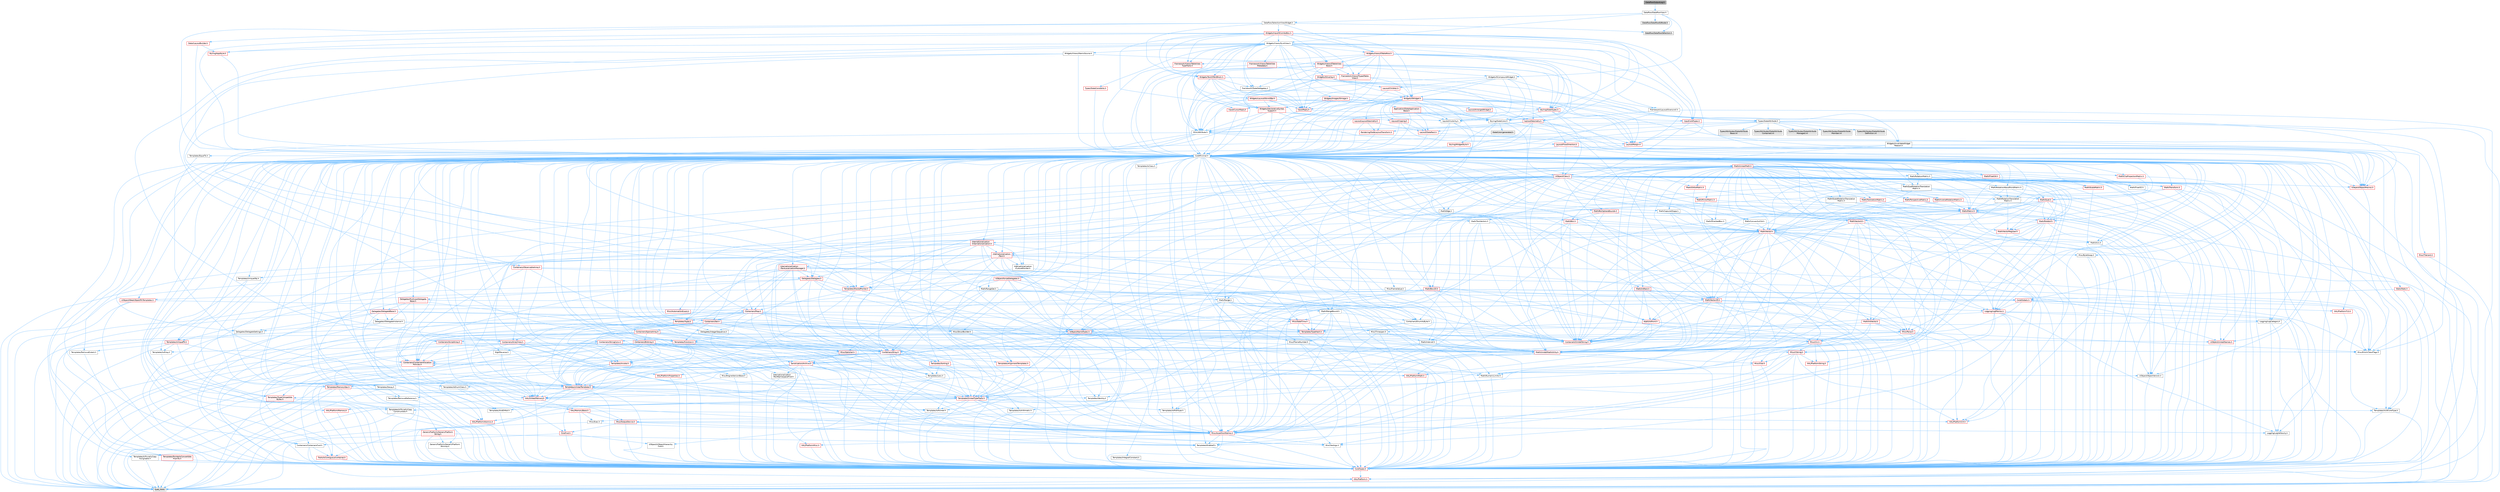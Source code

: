 digraph "DataflowOutputLog.h"
{
 // INTERACTIVE_SVG=YES
 // LATEX_PDF_SIZE
  bgcolor="transparent";
  edge [fontname=Helvetica,fontsize=10,labelfontname=Helvetica,labelfontsize=10];
  node [fontname=Helvetica,fontsize=10,shape=box,height=0.2,width=0.4];
  Node1 [id="Node000001",label="DataflowOutputLog.h",height=0.2,width=0.4,color="gray40", fillcolor="grey60", style="filled", fontcolor="black",tooltip=" "];
  Node1 -> Node2 [id="edge1_Node000001_Node000002",color="steelblue1",style="solid",tooltip=" "];
  Node2 [id="Node000002",label="Dataflow/DataflowView.h",height=0.2,width=0.4,color="grey40", fillcolor="white", style="filled",URL="$d4/d2e/DataflowView_8h.html",tooltip=" "];
  Node2 -> Node3 [id="edge2_Node000002_Node000003",color="steelblue1",style="solid",tooltip=" "];
  Node3 [id="Node000003",label="Widgets/SCompoundWidget.h",height=0.2,width=0.4,color="grey40", fillcolor="white", style="filled",URL="$db/d0b/SCompoundWidget_8h.html",tooltip=" "];
  Node3 -> Node4 [id="edge3_Node000003_Node000004",color="steelblue1",style="solid",tooltip=" "];
  Node4 [id="Node000004",label="CoreMinimal.h",height=0.2,width=0.4,color="grey40", fillcolor="white", style="filled",URL="$d7/d67/CoreMinimal_8h.html",tooltip=" "];
  Node4 -> Node5 [id="edge4_Node000004_Node000005",color="steelblue1",style="solid",tooltip=" "];
  Node5 [id="Node000005",label="CoreTypes.h",height=0.2,width=0.4,color="red", fillcolor="#FFF0F0", style="filled",URL="$dc/dec/CoreTypes_8h.html",tooltip=" "];
  Node5 -> Node6 [id="edge5_Node000005_Node000006",color="steelblue1",style="solid",tooltip=" "];
  Node6 [id="Node000006",label="HAL/Platform.h",height=0.2,width=0.4,color="red", fillcolor="#FFF0F0", style="filled",URL="$d9/dd0/Platform_8h.html",tooltip=" "];
  Node6 -> Node9 [id="edge6_Node000006_Node000009",color="steelblue1",style="solid",tooltip=" "];
  Node9 [id="Node000009",label="type_traits",height=0.2,width=0.4,color="grey60", fillcolor="#E0E0E0", style="filled",tooltip=" "];
  Node4 -> Node19 [id="edge7_Node000004_Node000019",color="steelblue1",style="solid",tooltip=" "];
  Node19 [id="Node000019",label="CoreFwd.h",height=0.2,width=0.4,color="red", fillcolor="#FFF0F0", style="filled",URL="$d1/d1e/CoreFwd_8h.html",tooltip=" "];
  Node19 -> Node5 [id="edge8_Node000019_Node000005",color="steelblue1",style="solid",tooltip=" "];
  Node19 -> Node20 [id="edge9_Node000019_Node000020",color="steelblue1",style="solid",tooltip=" "];
  Node20 [id="Node000020",label="Containers/ContainersFwd.h",height=0.2,width=0.4,color="grey40", fillcolor="white", style="filled",URL="$d4/d0a/ContainersFwd_8h.html",tooltip=" "];
  Node20 -> Node6 [id="edge10_Node000020_Node000006",color="steelblue1",style="solid",tooltip=" "];
  Node20 -> Node5 [id="edge11_Node000020_Node000005",color="steelblue1",style="solid",tooltip=" "];
  Node20 -> Node21 [id="edge12_Node000020_Node000021",color="steelblue1",style="solid",tooltip=" "];
  Node21 [id="Node000021",label="Traits/IsContiguousContainer.h",height=0.2,width=0.4,color="red", fillcolor="#FFF0F0", style="filled",URL="$d5/d3c/IsContiguousContainer_8h.html",tooltip=" "];
  Node21 -> Node5 [id="edge13_Node000021_Node000005",color="steelblue1",style="solid",tooltip=" "];
  Node19 -> Node25 [id="edge14_Node000019_Node000025",color="steelblue1",style="solid",tooltip=" "];
  Node25 [id="Node000025",label="UObject/UObjectHierarchy\lFwd.h",height=0.2,width=0.4,color="grey40", fillcolor="white", style="filled",URL="$d3/d13/UObjectHierarchyFwd_8h.html",tooltip=" "];
  Node4 -> Node25 [id="edge15_Node000004_Node000025",color="steelblue1",style="solid",tooltip=" "];
  Node4 -> Node20 [id="edge16_Node000004_Node000020",color="steelblue1",style="solid",tooltip=" "];
  Node4 -> Node26 [id="edge17_Node000004_Node000026",color="steelblue1",style="solid",tooltip=" "];
  Node26 [id="Node000026",label="Misc/VarArgs.h",height=0.2,width=0.4,color="grey40", fillcolor="white", style="filled",URL="$d5/d6f/VarArgs_8h.html",tooltip=" "];
  Node26 -> Node5 [id="edge18_Node000026_Node000005",color="steelblue1",style="solid",tooltip=" "];
  Node4 -> Node27 [id="edge19_Node000004_Node000027",color="steelblue1",style="solid",tooltip=" "];
  Node27 [id="Node000027",label="Logging/LogVerbosity.h",height=0.2,width=0.4,color="grey40", fillcolor="white", style="filled",URL="$d2/d8f/LogVerbosity_8h.html",tooltip=" "];
  Node27 -> Node5 [id="edge20_Node000027_Node000005",color="steelblue1",style="solid",tooltip=" "];
  Node4 -> Node28 [id="edge21_Node000004_Node000028",color="steelblue1",style="solid",tooltip=" "];
  Node28 [id="Node000028",label="Misc/OutputDevice.h",height=0.2,width=0.4,color="red", fillcolor="#FFF0F0", style="filled",URL="$d7/d32/OutputDevice_8h.html",tooltip=" "];
  Node28 -> Node19 [id="edge22_Node000028_Node000019",color="steelblue1",style="solid",tooltip=" "];
  Node28 -> Node5 [id="edge23_Node000028_Node000005",color="steelblue1",style="solid",tooltip=" "];
  Node28 -> Node27 [id="edge24_Node000028_Node000027",color="steelblue1",style="solid",tooltip=" "];
  Node28 -> Node26 [id="edge25_Node000028_Node000026",color="steelblue1",style="solid",tooltip=" "];
  Node4 -> Node34 [id="edge26_Node000004_Node000034",color="steelblue1",style="solid",tooltip=" "];
  Node34 [id="Node000034",label="HAL/PlatformCrt.h",height=0.2,width=0.4,color="red", fillcolor="#FFF0F0", style="filled",URL="$d8/d75/PlatformCrt_8h.html",tooltip=" "];
  Node4 -> Node44 [id="edge27_Node000004_Node000044",color="steelblue1",style="solid",tooltip=" "];
  Node44 [id="Node000044",label="HAL/PlatformMisc.h",height=0.2,width=0.4,color="red", fillcolor="#FFF0F0", style="filled",URL="$d0/df5/PlatformMisc_8h.html",tooltip=" "];
  Node44 -> Node5 [id="edge28_Node000044_Node000005",color="steelblue1",style="solid",tooltip=" "];
  Node4 -> Node63 [id="edge29_Node000004_Node000063",color="steelblue1",style="solid",tooltip=" "];
  Node63 [id="Node000063",label="Misc/AssertionMacros.h",height=0.2,width=0.4,color="red", fillcolor="#FFF0F0", style="filled",URL="$d0/dfa/AssertionMacros_8h.html",tooltip=" "];
  Node63 -> Node5 [id="edge30_Node000063_Node000005",color="steelblue1",style="solid",tooltip=" "];
  Node63 -> Node6 [id="edge31_Node000063_Node000006",color="steelblue1",style="solid",tooltip=" "];
  Node63 -> Node44 [id="edge32_Node000063_Node000044",color="steelblue1",style="solid",tooltip=" "];
  Node63 -> Node64 [id="edge33_Node000063_Node000064",color="steelblue1",style="solid",tooltip=" "];
  Node64 [id="Node000064",label="Templates/EnableIf.h",height=0.2,width=0.4,color="grey40", fillcolor="white", style="filled",URL="$d7/d60/EnableIf_8h.html",tooltip=" "];
  Node64 -> Node5 [id="edge34_Node000064_Node000005",color="steelblue1",style="solid",tooltip=" "];
  Node63 -> Node26 [id="edge35_Node000063_Node000026",color="steelblue1",style="solid",tooltip=" "];
  Node4 -> Node72 [id="edge36_Node000004_Node000072",color="steelblue1",style="solid",tooltip=" "];
  Node72 [id="Node000072",label="Templates/IsPointer.h",height=0.2,width=0.4,color="grey40", fillcolor="white", style="filled",URL="$d7/d05/IsPointer_8h.html",tooltip=" "];
  Node72 -> Node5 [id="edge37_Node000072_Node000005",color="steelblue1",style="solid",tooltip=" "];
  Node4 -> Node73 [id="edge38_Node000004_Node000073",color="steelblue1",style="solid",tooltip=" "];
  Node73 [id="Node000073",label="HAL/PlatformMemory.h",height=0.2,width=0.4,color="red", fillcolor="#FFF0F0", style="filled",URL="$de/d68/PlatformMemory_8h.html",tooltip=" "];
  Node73 -> Node5 [id="edge39_Node000073_Node000005",color="steelblue1",style="solid",tooltip=" "];
  Node4 -> Node56 [id="edge40_Node000004_Node000056",color="steelblue1",style="solid",tooltip=" "];
  Node56 [id="Node000056",label="HAL/PlatformAtomics.h",height=0.2,width=0.4,color="red", fillcolor="#FFF0F0", style="filled",URL="$d3/d36/PlatformAtomics_8h.html",tooltip=" "];
  Node56 -> Node5 [id="edge41_Node000056_Node000005",color="steelblue1",style="solid",tooltip=" "];
  Node4 -> Node78 [id="edge42_Node000004_Node000078",color="steelblue1",style="solid",tooltip=" "];
  Node78 [id="Node000078",label="Misc/Exec.h",height=0.2,width=0.4,color="grey40", fillcolor="white", style="filled",URL="$de/ddb/Exec_8h.html",tooltip=" "];
  Node78 -> Node5 [id="edge43_Node000078_Node000005",color="steelblue1",style="solid",tooltip=" "];
  Node78 -> Node63 [id="edge44_Node000078_Node000063",color="steelblue1",style="solid",tooltip=" "];
  Node4 -> Node79 [id="edge45_Node000004_Node000079",color="steelblue1",style="solid",tooltip=" "];
  Node79 [id="Node000079",label="HAL/MemoryBase.h",height=0.2,width=0.4,color="red", fillcolor="#FFF0F0", style="filled",URL="$d6/d9f/MemoryBase_8h.html",tooltip=" "];
  Node79 -> Node5 [id="edge46_Node000079_Node000005",color="steelblue1",style="solid",tooltip=" "];
  Node79 -> Node56 [id="edge47_Node000079_Node000056",color="steelblue1",style="solid",tooltip=" "];
  Node79 -> Node34 [id="edge48_Node000079_Node000034",color="steelblue1",style="solid",tooltip=" "];
  Node79 -> Node78 [id="edge49_Node000079_Node000078",color="steelblue1",style="solid",tooltip=" "];
  Node79 -> Node28 [id="edge50_Node000079_Node000028",color="steelblue1",style="solid",tooltip=" "];
  Node4 -> Node89 [id="edge51_Node000004_Node000089",color="steelblue1",style="solid",tooltip=" "];
  Node89 [id="Node000089",label="HAL/UnrealMemory.h",height=0.2,width=0.4,color="red", fillcolor="#FFF0F0", style="filled",URL="$d9/d96/UnrealMemory_8h.html",tooltip=" "];
  Node89 -> Node5 [id="edge52_Node000089_Node000005",color="steelblue1",style="solid",tooltip=" "];
  Node89 -> Node79 [id="edge53_Node000089_Node000079",color="steelblue1",style="solid",tooltip=" "];
  Node89 -> Node73 [id="edge54_Node000089_Node000073",color="steelblue1",style="solid",tooltip=" "];
  Node89 -> Node72 [id="edge55_Node000089_Node000072",color="steelblue1",style="solid",tooltip=" "];
  Node4 -> Node91 [id="edge56_Node000004_Node000091",color="steelblue1",style="solid",tooltip=" "];
  Node91 [id="Node000091",label="Templates/IsArithmetic.h",height=0.2,width=0.4,color="grey40", fillcolor="white", style="filled",URL="$d2/d5d/IsArithmetic_8h.html",tooltip=" "];
  Node91 -> Node5 [id="edge57_Node000091_Node000005",color="steelblue1",style="solid",tooltip=" "];
  Node4 -> Node85 [id="edge58_Node000004_Node000085",color="steelblue1",style="solid",tooltip=" "];
  Node85 [id="Node000085",label="Templates/AndOrNot.h",height=0.2,width=0.4,color="grey40", fillcolor="white", style="filled",URL="$db/d0a/AndOrNot_8h.html",tooltip=" "];
  Node85 -> Node5 [id="edge59_Node000085_Node000005",color="steelblue1",style="solid",tooltip=" "];
  Node4 -> Node92 [id="edge60_Node000004_Node000092",color="steelblue1",style="solid",tooltip=" "];
  Node92 [id="Node000092",label="Templates/IsPODType.h",height=0.2,width=0.4,color="grey40", fillcolor="white", style="filled",URL="$d7/db1/IsPODType_8h.html",tooltip=" "];
  Node92 -> Node5 [id="edge61_Node000092_Node000005",color="steelblue1",style="solid",tooltip=" "];
  Node4 -> Node93 [id="edge62_Node000004_Node000093",color="steelblue1",style="solid",tooltip=" "];
  Node93 [id="Node000093",label="Templates/IsUECoreType.h",height=0.2,width=0.4,color="grey40", fillcolor="white", style="filled",URL="$d1/db8/IsUECoreType_8h.html",tooltip=" "];
  Node93 -> Node5 [id="edge63_Node000093_Node000005",color="steelblue1",style="solid",tooltip=" "];
  Node93 -> Node9 [id="edge64_Node000093_Node000009",color="steelblue1",style="solid",tooltip=" "];
  Node4 -> Node86 [id="edge65_Node000004_Node000086",color="steelblue1",style="solid",tooltip=" "];
  Node86 [id="Node000086",label="Templates/IsTriviallyCopy\lConstructible.h",height=0.2,width=0.4,color="grey40", fillcolor="white", style="filled",URL="$d3/d78/IsTriviallyCopyConstructible_8h.html",tooltip=" "];
  Node86 -> Node5 [id="edge66_Node000086_Node000005",color="steelblue1",style="solid",tooltip=" "];
  Node86 -> Node9 [id="edge67_Node000086_Node000009",color="steelblue1",style="solid",tooltip=" "];
  Node4 -> Node94 [id="edge68_Node000004_Node000094",color="steelblue1",style="solid",tooltip=" "];
  Node94 [id="Node000094",label="Templates/UnrealTypeTraits.h",height=0.2,width=0.4,color="red", fillcolor="#FFF0F0", style="filled",URL="$d2/d2d/UnrealTypeTraits_8h.html",tooltip=" "];
  Node94 -> Node5 [id="edge69_Node000094_Node000005",color="steelblue1",style="solid",tooltip=" "];
  Node94 -> Node72 [id="edge70_Node000094_Node000072",color="steelblue1",style="solid",tooltip=" "];
  Node94 -> Node63 [id="edge71_Node000094_Node000063",color="steelblue1",style="solid",tooltip=" "];
  Node94 -> Node85 [id="edge72_Node000094_Node000085",color="steelblue1",style="solid",tooltip=" "];
  Node94 -> Node64 [id="edge73_Node000094_Node000064",color="steelblue1",style="solid",tooltip=" "];
  Node94 -> Node91 [id="edge74_Node000094_Node000091",color="steelblue1",style="solid",tooltip=" "];
  Node94 -> Node92 [id="edge75_Node000094_Node000092",color="steelblue1",style="solid",tooltip=" "];
  Node94 -> Node93 [id="edge76_Node000094_Node000093",color="steelblue1",style="solid",tooltip=" "];
  Node94 -> Node86 [id="edge77_Node000094_Node000086",color="steelblue1",style="solid",tooltip=" "];
  Node4 -> Node64 [id="edge78_Node000004_Node000064",color="steelblue1",style="solid",tooltip=" "];
  Node4 -> Node96 [id="edge79_Node000004_Node000096",color="steelblue1",style="solid",tooltip=" "];
  Node96 [id="Node000096",label="Templates/RemoveReference.h",height=0.2,width=0.4,color="grey40", fillcolor="white", style="filled",URL="$da/dbe/RemoveReference_8h.html",tooltip=" "];
  Node96 -> Node5 [id="edge80_Node000096_Node000005",color="steelblue1",style="solid",tooltip=" "];
  Node4 -> Node97 [id="edge81_Node000004_Node000097",color="steelblue1",style="solid",tooltip=" "];
  Node97 [id="Node000097",label="Templates/IntegralConstant.h",height=0.2,width=0.4,color="grey40", fillcolor="white", style="filled",URL="$db/d1b/IntegralConstant_8h.html",tooltip=" "];
  Node97 -> Node5 [id="edge82_Node000097_Node000005",color="steelblue1",style="solid",tooltip=" "];
  Node4 -> Node98 [id="edge83_Node000004_Node000098",color="steelblue1",style="solid",tooltip=" "];
  Node98 [id="Node000098",label="Templates/IsClass.h",height=0.2,width=0.4,color="grey40", fillcolor="white", style="filled",URL="$db/dcb/IsClass_8h.html",tooltip=" "];
  Node98 -> Node5 [id="edge84_Node000098_Node000005",color="steelblue1",style="solid",tooltip=" "];
  Node4 -> Node99 [id="edge85_Node000004_Node000099",color="steelblue1",style="solid",tooltip=" "];
  Node99 [id="Node000099",label="Templates/TypeCompatible\lBytes.h",height=0.2,width=0.4,color="red", fillcolor="#FFF0F0", style="filled",URL="$df/d0a/TypeCompatibleBytes_8h.html",tooltip=" "];
  Node99 -> Node5 [id="edge86_Node000099_Node000005",color="steelblue1",style="solid",tooltip=" "];
  Node99 -> Node9 [id="edge87_Node000099_Node000009",color="steelblue1",style="solid",tooltip=" "];
  Node4 -> Node21 [id="edge88_Node000004_Node000021",color="steelblue1",style="solid",tooltip=" "];
  Node4 -> Node100 [id="edge89_Node000004_Node000100",color="steelblue1",style="solid",tooltip=" "];
  Node100 [id="Node000100",label="Templates/UnrealTemplate.h",height=0.2,width=0.4,color="red", fillcolor="#FFF0F0", style="filled",URL="$d4/d24/UnrealTemplate_8h.html",tooltip=" "];
  Node100 -> Node5 [id="edge90_Node000100_Node000005",color="steelblue1",style="solid",tooltip=" "];
  Node100 -> Node72 [id="edge91_Node000100_Node000072",color="steelblue1",style="solid",tooltip=" "];
  Node100 -> Node89 [id="edge92_Node000100_Node000089",color="steelblue1",style="solid",tooltip=" "];
  Node100 -> Node94 [id="edge93_Node000100_Node000094",color="steelblue1",style="solid",tooltip=" "];
  Node100 -> Node96 [id="edge94_Node000100_Node000096",color="steelblue1",style="solid",tooltip=" "];
  Node100 -> Node99 [id="edge95_Node000100_Node000099",color="steelblue1",style="solid",tooltip=" "];
  Node100 -> Node67 [id="edge96_Node000100_Node000067",color="steelblue1",style="solid",tooltip=" "];
  Node67 [id="Node000067",label="Templates/Identity.h",height=0.2,width=0.4,color="grey40", fillcolor="white", style="filled",URL="$d0/dd5/Identity_8h.html",tooltip=" "];
  Node100 -> Node21 [id="edge97_Node000100_Node000021",color="steelblue1",style="solid",tooltip=" "];
  Node100 -> Node9 [id="edge98_Node000100_Node000009",color="steelblue1",style="solid",tooltip=" "];
  Node4 -> Node49 [id="edge99_Node000004_Node000049",color="steelblue1",style="solid",tooltip=" "];
  Node49 [id="Node000049",label="Math/NumericLimits.h",height=0.2,width=0.4,color="grey40", fillcolor="white", style="filled",URL="$df/d1b/NumericLimits_8h.html",tooltip=" "];
  Node49 -> Node5 [id="edge100_Node000049_Node000005",color="steelblue1",style="solid",tooltip=" "];
  Node4 -> Node104 [id="edge101_Node000004_Node000104",color="steelblue1",style="solid",tooltip=" "];
  Node104 [id="Node000104",label="HAL/PlatformMath.h",height=0.2,width=0.4,color="red", fillcolor="#FFF0F0", style="filled",URL="$dc/d53/PlatformMath_8h.html",tooltip=" "];
  Node104 -> Node5 [id="edge102_Node000104_Node000005",color="steelblue1",style="solid",tooltip=" "];
  Node4 -> Node87 [id="edge103_Node000004_Node000087",color="steelblue1",style="solid",tooltip=" "];
  Node87 [id="Node000087",label="Templates/IsTriviallyCopy\lAssignable.h",height=0.2,width=0.4,color="grey40", fillcolor="white", style="filled",URL="$d2/df2/IsTriviallyCopyAssignable_8h.html",tooltip=" "];
  Node87 -> Node5 [id="edge104_Node000087_Node000005",color="steelblue1",style="solid",tooltip=" "];
  Node87 -> Node9 [id="edge105_Node000087_Node000009",color="steelblue1",style="solid",tooltip=" "];
  Node4 -> Node112 [id="edge106_Node000004_Node000112",color="steelblue1",style="solid",tooltip=" "];
  Node112 [id="Node000112",label="Templates/MemoryOps.h",height=0.2,width=0.4,color="red", fillcolor="#FFF0F0", style="filled",URL="$db/dea/MemoryOps_8h.html",tooltip=" "];
  Node112 -> Node5 [id="edge107_Node000112_Node000005",color="steelblue1",style="solid",tooltip=" "];
  Node112 -> Node89 [id="edge108_Node000112_Node000089",color="steelblue1",style="solid",tooltip=" "];
  Node112 -> Node87 [id="edge109_Node000112_Node000087",color="steelblue1",style="solid",tooltip=" "];
  Node112 -> Node86 [id="edge110_Node000112_Node000086",color="steelblue1",style="solid",tooltip=" "];
  Node112 -> Node94 [id="edge111_Node000112_Node000094",color="steelblue1",style="solid",tooltip=" "];
  Node112 -> Node9 [id="edge112_Node000112_Node000009",color="steelblue1",style="solid",tooltip=" "];
  Node4 -> Node113 [id="edge113_Node000004_Node000113",color="steelblue1",style="solid",tooltip=" "];
  Node113 [id="Node000113",label="Containers/ContainerAllocation\lPolicies.h",height=0.2,width=0.4,color="red", fillcolor="#FFF0F0", style="filled",URL="$d7/dff/ContainerAllocationPolicies_8h.html",tooltip=" "];
  Node113 -> Node5 [id="edge114_Node000113_Node000005",color="steelblue1",style="solid",tooltip=" "];
  Node113 -> Node113 [id="edge115_Node000113_Node000113",color="steelblue1",style="solid",tooltip=" "];
  Node113 -> Node104 [id="edge116_Node000113_Node000104",color="steelblue1",style="solid",tooltip=" "];
  Node113 -> Node89 [id="edge117_Node000113_Node000089",color="steelblue1",style="solid",tooltip=" "];
  Node113 -> Node49 [id="edge118_Node000113_Node000049",color="steelblue1",style="solid",tooltip=" "];
  Node113 -> Node63 [id="edge119_Node000113_Node000063",color="steelblue1",style="solid",tooltip=" "];
  Node113 -> Node112 [id="edge120_Node000113_Node000112",color="steelblue1",style="solid",tooltip=" "];
  Node113 -> Node99 [id="edge121_Node000113_Node000099",color="steelblue1",style="solid",tooltip=" "];
  Node113 -> Node9 [id="edge122_Node000113_Node000009",color="steelblue1",style="solid",tooltip=" "];
  Node4 -> Node116 [id="edge123_Node000004_Node000116",color="steelblue1",style="solid",tooltip=" "];
  Node116 [id="Node000116",label="Templates/IsEnumClass.h",height=0.2,width=0.4,color="grey40", fillcolor="white", style="filled",URL="$d7/d15/IsEnumClass_8h.html",tooltip=" "];
  Node116 -> Node5 [id="edge124_Node000116_Node000005",color="steelblue1",style="solid",tooltip=" "];
  Node116 -> Node85 [id="edge125_Node000116_Node000085",color="steelblue1",style="solid",tooltip=" "];
  Node4 -> Node117 [id="edge126_Node000004_Node000117",color="steelblue1",style="solid",tooltip=" "];
  Node117 [id="Node000117",label="HAL/PlatformProperties.h",height=0.2,width=0.4,color="red", fillcolor="#FFF0F0", style="filled",URL="$d9/db0/PlatformProperties_8h.html",tooltip=" "];
  Node117 -> Node5 [id="edge127_Node000117_Node000005",color="steelblue1",style="solid",tooltip=" "];
  Node4 -> Node120 [id="edge128_Node000004_Node000120",color="steelblue1",style="solid",tooltip=" "];
  Node120 [id="Node000120",label="Misc/EngineVersionBase.h",height=0.2,width=0.4,color="grey40", fillcolor="white", style="filled",URL="$d5/d2b/EngineVersionBase_8h.html",tooltip=" "];
  Node120 -> Node5 [id="edge129_Node000120_Node000005",color="steelblue1",style="solid",tooltip=" "];
  Node4 -> Node121 [id="edge130_Node000004_Node000121",color="steelblue1",style="solid",tooltip=" "];
  Node121 [id="Node000121",label="Internationalization\l/TextNamespaceFwd.h",height=0.2,width=0.4,color="grey40", fillcolor="white", style="filled",URL="$d8/d97/TextNamespaceFwd_8h.html",tooltip=" "];
  Node121 -> Node5 [id="edge131_Node000121_Node000005",color="steelblue1",style="solid",tooltip=" "];
  Node4 -> Node122 [id="edge132_Node000004_Node000122",color="steelblue1",style="solid",tooltip=" "];
  Node122 [id="Node000122",label="Serialization/Archive.h",height=0.2,width=0.4,color="red", fillcolor="#FFF0F0", style="filled",URL="$d7/d3b/Archive_8h.html",tooltip=" "];
  Node122 -> Node19 [id="edge133_Node000122_Node000019",color="steelblue1",style="solid",tooltip=" "];
  Node122 -> Node5 [id="edge134_Node000122_Node000005",color="steelblue1",style="solid",tooltip=" "];
  Node122 -> Node117 [id="edge135_Node000122_Node000117",color="steelblue1",style="solid",tooltip=" "];
  Node122 -> Node121 [id="edge136_Node000122_Node000121",color="steelblue1",style="solid",tooltip=" "];
  Node122 -> Node63 [id="edge137_Node000122_Node000063",color="steelblue1",style="solid",tooltip=" "];
  Node122 -> Node120 [id="edge138_Node000122_Node000120",color="steelblue1",style="solid",tooltip=" "];
  Node122 -> Node26 [id="edge139_Node000122_Node000026",color="steelblue1",style="solid",tooltip=" "];
  Node122 -> Node64 [id="edge140_Node000122_Node000064",color="steelblue1",style="solid",tooltip=" "];
  Node122 -> Node116 [id="edge141_Node000122_Node000116",color="steelblue1",style="solid",tooltip=" "];
  Node122 -> Node100 [id="edge142_Node000122_Node000100",color="steelblue1",style="solid",tooltip=" "];
  Node122 -> Node125 [id="edge143_Node000122_Node000125",color="steelblue1",style="solid",tooltip=" "];
  Node125 [id="Node000125",label="UObject/ObjectVersion.h",height=0.2,width=0.4,color="grey40", fillcolor="white", style="filled",URL="$da/d63/ObjectVersion_8h.html",tooltip=" "];
  Node125 -> Node5 [id="edge144_Node000125_Node000005",color="steelblue1",style="solid",tooltip=" "];
  Node4 -> Node126 [id="edge145_Node000004_Node000126",color="steelblue1",style="solid",tooltip=" "];
  Node126 [id="Node000126",label="Templates/Less.h",height=0.2,width=0.4,color="grey40", fillcolor="white", style="filled",URL="$de/dc8/Less_8h.html",tooltip=" "];
  Node126 -> Node5 [id="edge146_Node000126_Node000005",color="steelblue1",style="solid",tooltip=" "];
  Node126 -> Node100 [id="edge147_Node000126_Node000100",color="steelblue1",style="solid",tooltip=" "];
  Node4 -> Node127 [id="edge148_Node000004_Node000127",color="steelblue1",style="solid",tooltip=" "];
  Node127 [id="Node000127",label="Templates/Sorting.h",height=0.2,width=0.4,color="red", fillcolor="#FFF0F0", style="filled",URL="$d3/d9e/Sorting_8h.html",tooltip=" "];
  Node127 -> Node5 [id="edge149_Node000127_Node000005",color="steelblue1",style="solid",tooltip=" "];
  Node127 -> Node104 [id="edge150_Node000127_Node000104",color="steelblue1",style="solid",tooltip=" "];
  Node127 -> Node126 [id="edge151_Node000127_Node000126",color="steelblue1",style="solid",tooltip=" "];
  Node4 -> Node138 [id="edge152_Node000004_Node000138",color="steelblue1",style="solid",tooltip=" "];
  Node138 [id="Node000138",label="Misc/Char.h",height=0.2,width=0.4,color="red", fillcolor="#FFF0F0", style="filled",URL="$d0/d58/Char_8h.html",tooltip=" "];
  Node138 -> Node5 [id="edge153_Node000138_Node000005",color="steelblue1",style="solid",tooltip=" "];
  Node138 -> Node9 [id="edge154_Node000138_Node000009",color="steelblue1",style="solid",tooltip=" "];
  Node4 -> Node141 [id="edge155_Node000004_Node000141",color="steelblue1",style="solid",tooltip=" "];
  Node141 [id="Node000141",label="GenericPlatform/GenericPlatform\lStricmp.h",height=0.2,width=0.4,color="grey40", fillcolor="white", style="filled",URL="$d2/d86/GenericPlatformStricmp_8h.html",tooltip=" "];
  Node141 -> Node5 [id="edge156_Node000141_Node000005",color="steelblue1",style="solid",tooltip=" "];
  Node4 -> Node142 [id="edge157_Node000004_Node000142",color="steelblue1",style="solid",tooltip=" "];
  Node142 [id="Node000142",label="GenericPlatform/GenericPlatform\lString.h",height=0.2,width=0.4,color="red", fillcolor="#FFF0F0", style="filled",URL="$dd/d20/GenericPlatformString_8h.html",tooltip=" "];
  Node142 -> Node5 [id="edge158_Node000142_Node000005",color="steelblue1",style="solid",tooltip=" "];
  Node142 -> Node141 [id="edge159_Node000142_Node000141",color="steelblue1",style="solid",tooltip=" "];
  Node142 -> Node64 [id="edge160_Node000142_Node000064",color="steelblue1",style="solid",tooltip=" "];
  Node142 -> Node9 [id="edge161_Node000142_Node000009",color="steelblue1",style="solid",tooltip=" "];
  Node4 -> Node75 [id="edge162_Node000004_Node000075",color="steelblue1",style="solid",tooltip=" "];
  Node75 [id="Node000075",label="HAL/PlatformString.h",height=0.2,width=0.4,color="red", fillcolor="#FFF0F0", style="filled",URL="$db/db5/PlatformString_8h.html",tooltip=" "];
  Node75 -> Node5 [id="edge163_Node000075_Node000005",color="steelblue1",style="solid",tooltip=" "];
  Node4 -> Node145 [id="edge164_Node000004_Node000145",color="steelblue1",style="solid",tooltip=" "];
  Node145 [id="Node000145",label="Misc/CString.h",height=0.2,width=0.4,color="red", fillcolor="#FFF0F0", style="filled",URL="$d2/d49/CString_8h.html",tooltip=" "];
  Node145 -> Node5 [id="edge165_Node000145_Node000005",color="steelblue1",style="solid",tooltip=" "];
  Node145 -> Node34 [id="edge166_Node000145_Node000034",color="steelblue1",style="solid",tooltip=" "];
  Node145 -> Node75 [id="edge167_Node000145_Node000075",color="steelblue1",style="solid",tooltip=" "];
  Node145 -> Node63 [id="edge168_Node000145_Node000063",color="steelblue1",style="solid",tooltip=" "];
  Node145 -> Node138 [id="edge169_Node000145_Node000138",color="steelblue1",style="solid",tooltip=" "];
  Node145 -> Node26 [id="edge170_Node000145_Node000026",color="steelblue1",style="solid",tooltip=" "];
  Node4 -> Node146 [id="edge171_Node000004_Node000146",color="steelblue1",style="solid",tooltip=" "];
  Node146 [id="Node000146",label="Misc/Crc.h",height=0.2,width=0.4,color="red", fillcolor="#FFF0F0", style="filled",URL="$d4/dd2/Crc_8h.html",tooltip=" "];
  Node146 -> Node5 [id="edge172_Node000146_Node000005",color="steelblue1",style="solid",tooltip=" "];
  Node146 -> Node75 [id="edge173_Node000146_Node000075",color="steelblue1",style="solid",tooltip=" "];
  Node146 -> Node63 [id="edge174_Node000146_Node000063",color="steelblue1",style="solid",tooltip=" "];
  Node146 -> Node145 [id="edge175_Node000146_Node000145",color="steelblue1",style="solid",tooltip=" "];
  Node146 -> Node138 [id="edge176_Node000146_Node000138",color="steelblue1",style="solid",tooltip=" "];
  Node146 -> Node94 [id="edge177_Node000146_Node000094",color="steelblue1",style="solid",tooltip=" "];
  Node4 -> Node137 [id="edge178_Node000004_Node000137",color="steelblue1",style="solid",tooltip=" "];
  Node137 [id="Node000137",label="Math/UnrealMathUtility.h",height=0.2,width=0.4,color="red", fillcolor="#FFF0F0", style="filled",URL="$db/db8/UnrealMathUtility_8h.html",tooltip=" "];
  Node137 -> Node5 [id="edge179_Node000137_Node000005",color="steelblue1",style="solid",tooltip=" "];
  Node137 -> Node63 [id="edge180_Node000137_Node000063",color="steelblue1",style="solid",tooltip=" "];
  Node137 -> Node104 [id="edge181_Node000137_Node000104",color="steelblue1",style="solid",tooltip=" "];
  Node137 -> Node67 [id="edge182_Node000137_Node000067",color="steelblue1",style="solid",tooltip=" "];
  Node4 -> Node147 [id="edge183_Node000004_Node000147",color="steelblue1",style="solid",tooltip=" "];
  Node147 [id="Node000147",label="Containers/UnrealString.h",height=0.2,width=0.4,color="red", fillcolor="#FFF0F0", style="filled",URL="$d5/dba/UnrealString_8h.html",tooltip=" "];
  Node4 -> Node151 [id="edge184_Node000004_Node000151",color="steelblue1",style="solid",tooltip=" "];
  Node151 [id="Node000151",label="Containers/Array.h",height=0.2,width=0.4,color="red", fillcolor="#FFF0F0", style="filled",URL="$df/dd0/Array_8h.html",tooltip=" "];
  Node151 -> Node5 [id="edge185_Node000151_Node000005",color="steelblue1",style="solid",tooltip=" "];
  Node151 -> Node63 [id="edge186_Node000151_Node000063",color="steelblue1",style="solid",tooltip=" "];
  Node151 -> Node89 [id="edge187_Node000151_Node000089",color="steelblue1",style="solid",tooltip=" "];
  Node151 -> Node94 [id="edge188_Node000151_Node000094",color="steelblue1",style="solid",tooltip=" "];
  Node151 -> Node100 [id="edge189_Node000151_Node000100",color="steelblue1",style="solid",tooltip=" "];
  Node151 -> Node113 [id="edge190_Node000151_Node000113",color="steelblue1",style="solid",tooltip=" "];
  Node151 -> Node122 [id="edge191_Node000151_Node000122",color="steelblue1",style="solid",tooltip=" "];
  Node151 -> Node130 [id="edge192_Node000151_Node000130",color="steelblue1",style="solid",tooltip=" "];
  Node130 [id="Node000130",label="Templates/Invoke.h",height=0.2,width=0.4,color="red", fillcolor="#FFF0F0", style="filled",URL="$d7/deb/Invoke_8h.html",tooltip=" "];
  Node130 -> Node5 [id="edge193_Node000130_Node000005",color="steelblue1",style="solid",tooltip=" "];
  Node130 -> Node100 [id="edge194_Node000130_Node000100",color="steelblue1",style="solid",tooltip=" "];
  Node130 -> Node9 [id="edge195_Node000130_Node000009",color="steelblue1",style="solid",tooltip=" "];
  Node151 -> Node126 [id="edge196_Node000151_Node000126",color="steelblue1",style="solid",tooltip=" "];
  Node151 -> Node127 [id="edge197_Node000151_Node000127",color="steelblue1",style="solid",tooltip=" "];
  Node151 -> Node174 [id="edge198_Node000151_Node000174",color="steelblue1",style="solid",tooltip=" "];
  Node174 [id="Node000174",label="Templates/AlignmentTemplates.h",height=0.2,width=0.4,color="red", fillcolor="#FFF0F0", style="filled",URL="$dd/d32/AlignmentTemplates_8h.html",tooltip=" "];
  Node174 -> Node5 [id="edge199_Node000174_Node000005",color="steelblue1",style="solid",tooltip=" "];
  Node174 -> Node72 [id="edge200_Node000174_Node000072",color="steelblue1",style="solid",tooltip=" "];
  Node151 -> Node9 [id="edge201_Node000151_Node000009",color="steelblue1",style="solid",tooltip=" "];
  Node4 -> Node175 [id="edge202_Node000004_Node000175",color="steelblue1",style="solid",tooltip=" "];
  Node175 [id="Node000175",label="Misc/FrameNumber.h",height=0.2,width=0.4,color="grey40", fillcolor="white", style="filled",URL="$dd/dbd/FrameNumber_8h.html",tooltip=" "];
  Node175 -> Node5 [id="edge203_Node000175_Node000005",color="steelblue1",style="solid",tooltip=" "];
  Node175 -> Node49 [id="edge204_Node000175_Node000049",color="steelblue1",style="solid",tooltip=" "];
  Node175 -> Node137 [id="edge205_Node000175_Node000137",color="steelblue1",style="solid",tooltip=" "];
  Node175 -> Node64 [id="edge206_Node000175_Node000064",color="steelblue1",style="solid",tooltip=" "];
  Node175 -> Node94 [id="edge207_Node000175_Node000094",color="steelblue1",style="solid",tooltip=" "];
  Node4 -> Node176 [id="edge208_Node000004_Node000176",color="steelblue1",style="solid",tooltip=" "];
  Node176 [id="Node000176",label="Misc/Timespan.h",height=0.2,width=0.4,color="grey40", fillcolor="white", style="filled",URL="$da/dd9/Timespan_8h.html",tooltip=" "];
  Node176 -> Node5 [id="edge209_Node000176_Node000005",color="steelblue1",style="solid",tooltip=" "];
  Node176 -> Node177 [id="edge210_Node000176_Node000177",color="steelblue1",style="solid",tooltip=" "];
  Node177 [id="Node000177",label="Math/Interval.h",height=0.2,width=0.4,color="grey40", fillcolor="white", style="filled",URL="$d1/d55/Interval_8h.html",tooltip=" "];
  Node177 -> Node5 [id="edge211_Node000177_Node000005",color="steelblue1",style="solid",tooltip=" "];
  Node177 -> Node91 [id="edge212_Node000177_Node000091",color="steelblue1",style="solid",tooltip=" "];
  Node177 -> Node94 [id="edge213_Node000177_Node000094",color="steelblue1",style="solid",tooltip=" "];
  Node177 -> Node49 [id="edge214_Node000177_Node000049",color="steelblue1",style="solid",tooltip=" "];
  Node177 -> Node137 [id="edge215_Node000177_Node000137",color="steelblue1",style="solid",tooltip=" "];
  Node176 -> Node137 [id="edge216_Node000176_Node000137",color="steelblue1",style="solid",tooltip=" "];
  Node176 -> Node63 [id="edge217_Node000176_Node000063",color="steelblue1",style="solid",tooltip=" "];
  Node4 -> Node178 [id="edge218_Node000004_Node000178",color="steelblue1",style="solid",tooltip=" "];
  Node178 [id="Node000178",label="Containers/StringConv.h",height=0.2,width=0.4,color="red", fillcolor="#FFF0F0", style="filled",URL="$d3/ddf/StringConv_8h.html",tooltip=" "];
  Node178 -> Node5 [id="edge219_Node000178_Node000005",color="steelblue1",style="solid",tooltip=" "];
  Node178 -> Node63 [id="edge220_Node000178_Node000063",color="steelblue1",style="solid",tooltip=" "];
  Node178 -> Node113 [id="edge221_Node000178_Node000113",color="steelblue1",style="solid",tooltip=" "];
  Node178 -> Node151 [id="edge222_Node000178_Node000151",color="steelblue1",style="solid",tooltip=" "];
  Node178 -> Node145 [id="edge223_Node000178_Node000145",color="steelblue1",style="solid",tooltip=" "];
  Node178 -> Node179 [id="edge224_Node000178_Node000179",color="steelblue1",style="solid",tooltip=" "];
  Node179 [id="Node000179",label="Templates/IsArray.h",height=0.2,width=0.4,color="grey40", fillcolor="white", style="filled",URL="$d8/d8d/IsArray_8h.html",tooltip=" "];
  Node179 -> Node5 [id="edge225_Node000179_Node000005",color="steelblue1",style="solid",tooltip=" "];
  Node178 -> Node100 [id="edge226_Node000178_Node000100",color="steelblue1",style="solid",tooltip=" "];
  Node178 -> Node94 [id="edge227_Node000178_Node000094",color="steelblue1",style="solid",tooltip=" "];
  Node178 -> Node21 [id="edge228_Node000178_Node000021",color="steelblue1",style="solid",tooltip=" "];
  Node178 -> Node9 [id="edge229_Node000178_Node000009",color="steelblue1",style="solid",tooltip=" "];
  Node4 -> Node180 [id="edge230_Node000004_Node000180",color="steelblue1",style="solid",tooltip=" "];
  Node180 [id="Node000180",label="UObject/UnrealNames.h",height=0.2,width=0.4,color="red", fillcolor="#FFF0F0", style="filled",URL="$d8/db1/UnrealNames_8h.html",tooltip=" "];
  Node180 -> Node5 [id="edge231_Node000180_Node000005",color="steelblue1",style="solid",tooltip=" "];
  Node4 -> Node182 [id="edge232_Node000004_Node000182",color="steelblue1",style="solid",tooltip=" "];
  Node182 [id="Node000182",label="UObject/NameTypes.h",height=0.2,width=0.4,color="red", fillcolor="#FFF0F0", style="filled",URL="$d6/d35/NameTypes_8h.html",tooltip=" "];
  Node182 -> Node5 [id="edge233_Node000182_Node000005",color="steelblue1",style="solid",tooltip=" "];
  Node182 -> Node63 [id="edge234_Node000182_Node000063",color="steelblue1",style="solid",tooltip=" "];
  Node182 -> Node89 [id="edge235_Node000182_Node000089",color="steelblue1",style="solid",tooltip=" "];
  Node182 -> Node94 [id="edge236_Node000182_Node000094",color="steelblue1",style="solid",tooltip=" "];
  Node182 -> Node100 [id="edge237_Node000182_Node000100",color="steelblue1",style="solid",tooltip=" "];
  Node182 -> Node147 [id="edge238_Node000182_Node000147",color="steelblue1",style="solid",tooltip=" "];
  Node182 -> Node178 [id="edge239_Node000182_Node000178",color="steelblue1",style="solid",tooltip=" "];
  Node182 -> Node180 [id="edge240_Node000182_Node000180",color="steelblue1",style="solid",tooltip=" "];
  Node4 -> Node190 [id="edge241_Node000004_Node000190",color="steelblue1",style="solid",tooltip=" "];
  Node190 [id="Node000190",label="Misc/Parse.h",height=0.2,width=0.4,color="red", fillcolor="#FFF0F0", style="filled",URL="$dc/d71/Parse_8h.html",tooltip=" "];
  Node190 -> Node147 [id="edge242_Node000190_Node000147",color="steelblue1",style="solid",tooltip=" "];
  Node190 -> Node5 [id="edge243_Node000190_Node000005",color="steelblue1",style="solid",tooltip=" "];
  Node190 -> Node34 [id="edge244_Node000190_Node000034",color="steelblue1",style="solid",tooltip=" "];
  Node190 -> Node51 [id="edge245_Node000190_Node000051",color="steelblue1",style="solid",tooltip=" "];
  Node51 [id="Node000051",label="Misc/EnumClassFlags.h",height=0.2,width=0.4,color="grey40", fillcolor="white", style="filled",URL="$d8/de7/EnumClassFlags_8h.html",tooltip=" "];
  Node190 -> Node191 [id="edge246_Node000190_Node000191",color="steelblue1",style="solid",tooltip=" "];
  Node191 [id="Node000191",label="Templates/Function.h",height=0.2,width=0.4,color="red", fillcolor="#FFF0F0", style="filled",URL="$df/df5/Function_8h.html",tooltip=" "];
  Node191 -> Node5 [id="edge247_Node000191_Node000005",color="steelblue1",style="solid",tooltip=" "];
  Node191 -> Node63 [id="edge248_Node000191_Node000063",color="steelblue1",style="solid",tooltip=" "];
  Node191 -> Node89 [id="edge249_Node000191_Node000089",color="steelblue1",style="solid",tooltip=" "];
  Node191 -> Node94 [id="edge250_Node000191_Node000094",color="steelblue1",style="solid",tooltip=" "];
  Node191 -> Node130 [id="edge251_Node000191_Node000130",color="steelblue1",style="solid",tooltip=" "];
  Node191 -> Node100 [id="edge252_Node000191_Node000100",color="steelblue1",style="solid",tooltip=" "];
  Node191 -> Node137 [id="edge253_Node000191_Node000137",color="steelblue1",style="solid",tooltip=" "];
  Node191 -> Node9 [id="edge254_Node000191_Node000009",color="steelblue1",style="solid",tooltip=" "];
  Node4 -> Node174 [id="edge255_Node000004_Node000174",color="steelblue1",style="solid",tooltip=" "];
  Node4 -> Node193 [id="edge256_Node000004_Node000193",color="steelblue1",style="solid",tooltip=" "];
  Node193 [id="Node000193",label="Misc/StructBuilder.h",height=0.2,width=0.4,color="grey40", fillcolor="white", style="filled",URL="$d9/db3/StructBuilder_8h.html",tooltip=" "];
  Node193 -> Node5 [id="edge257_Node000193_Node000005",color="steelblue1",style="solid",tooltip=" "];
  Node193 -> Node137 [id="edge258_Node000193_Node000137",color="steelblue1",style="solid",tooltip=" "];
  Node193 -> Node174 [id="edge259_Node000193_Node000174",color="steelblue1",style="solid",tooltip=" "];
  Node4 -> Node106 [id="edge260_Node000004_Node000106",color="steelblue1",style="solid",tooltip=" "];
  Node106 [id="Node000106",label="Templates/Decay.h",height=0.2,width=0.4,color="grey40", fillcolor="white", style="filled",URL="$dd/d0f/Decay_8h.html",tooltip=" "];
  Node106 -> Node5 [id="edge261_Node000106_Node000005",color="steelblue1",style="solid",tooltip=" "];
  Node106 -> Node96 [id="edge262_Node000106_Node000096",color="steelblue1",style="solid",tooltip=" "];
  Node106 -> Node9 [id="edge263_Node000106_Node000009",color="steelblue1",style="solid",tooltip=" "];
  Node4 -> Node194 [id="edge264_Node000004_Node000194",color="steelblue1",style="solid",tooltip=" "];
  Node194 [id="Node000194",label="Templates/PointerIsConvertible\lFromTo.h",height=0.2,width=0.4,color="red", fillcolor="#FFF0F0", style="filled",URL="$d6/d65/PointerIsConvertibleFromTo_8h.html",tooltip=" "];
  Node194 -> Node5 [id="edge265_Node000194_Node000005",color="steelblue1",style="solid",tooltip=" "];
  Node194 -> Node9 [id="edge266_Node000194_Node000009",color="steelblue1",style="solid",tooltip=" "];
  Node4 -> Node130 [id="edge267_Node000004_Node000130",color="steelblue1",style="solid",tooltip=" "];
  Node4 -> Node191 [id="edge268_Node000004_Node000191",color="steelblue1",style="solid",tooltip=" "];
  Node4 -> Node163 [id="edge269_Node000004_Node000163",color="steelblue1",style="solid",tooltip=" "];
  Node163 [id="Node000163",label="Templates/TypeHash.h",height=0.2,width=0.4,color="red", fillcolor="#FFF0F0", style="filled",URL="$d1/d62/TypeHash_8h.html",tooltip=" "];
  Node163 -> Node5 [id="edge270_Node000163_Node000005",color="steelblue1",style="solid",tooltip=" "];
  Node163 -> Node146 [id="edge271_Node000163_Node000146",color="steelblue1",style="solid",tooltip=" "];
  Node163 -> Node9 [id="edge272_Node000163_Node000009",color="steelblue1",style="solid",tooltip=" "];
  Node4 -> Node195 [id="edge273_Node000004_Node000195",color="steelblue1",style="solid",tooltip=" "];
  Node195 [id="Node000195",label="Containers/ScriptArray.h",height=0.2,width=0.4,color="red", fillcolor="#FFF0F0", style="filled",URL="$dc/daf/ScriptArray_8h.html",tooltip=" "];
  Node195 -> Node5 [id="edge274_Node000195_Node000005",color="steelblue1",style="solid",tooltip=" "];
  Node195 -> Node63 [id="edge275_Node000195_Node000063",color="steelblue1",style="solid",tooltip=" "];
  Node195 -> Node89 [id="edge276_Node000195_Node000089",color="steelblue1",style="solid",tooltip=" "];
  Node195 -> Node113 [id="edge277_Node000195_Node000113",color="steelblue1",style="solid",tooltip=" "];
  Node195 -> Node151 [id="edge278_Node000195_Node000151",color="steelblue1",style="solid",tooltip=" "];
  Node4 -> Node196 [id="edge279_Node000004_Node000196",color="steelblue1",style="solid",tooltip=" "];
  Node196 [id="Node000196",label="Containers/BitArray.h",height=0.2,width=0.4,color="red", fillcolor="#FFF0F0", style="filled",URL="$d1/de4/BitArray_8h.html",tooltip=" "];
  Node196 -> Node113 [id="edge280_Node000196_Node000113",color="steelblue1",style="solid",tooltip=" "];
  Node196 -> Node5 [id="edge281_Node000196_Node000005",color="steelblue1",style="solid",tooltip=" "];
  Node196 -> Node56 [id="edge282_Node000196_Node000056",color="steelblue1",style="solid",tooltip=" "];
  Node196 -> Node89 [id="edge283_Node000196_Node000089",color="steelblue1",style="solid",tooltip=" "];
  Node196 -> Node137 [id="edge284_Node000196_Node000137",color="steelblue1",style="solid",tooltip=" "];
  Node196 -> Node63 [id="edge285_Node000196_Node000063",color="steelblue1",style="solid",tooltip=" "];
  Node196 -> Node51 [id="edge286_Node000196_Node000051",color="steelblue1",style="solid",tooltip=" "];
  Node196 -> Node122 [id="edge287_Node000196_Node000122",color="steelblue1",style="solid",tooltip=" "];
  Node196 -> Node64 [id="edge288_Node000196_Node000064",color="steelblue1",style="solid",tooltip=" "];
  Node196 -> Node130 [id="edge289_Node000196_Node000130",color="steelblue1",style="solid",tooltip=" "];
  Node196 -> Node100 [id="edge290_Node000196_Node000100",color="steelblue1",style="solid",tooltip=" "];
  Node196 -> Node94 [id="edge291_Node000196_Node000094",color="steelblue1",style="solid",tooltip=" "];
  Node4 -> Node197 [id="edge292_Node000004_Node000197",color="steelblue1",style="solid",tooltip=" "];
  Node197 [id="Node000197",label="Containers/SparseArray.h",height=0.2,width=0.4,color="red", fillcolor="#FFF0F0", style="filled",URL="$d5/dbf/SparseArray_8h.html",tooltip=" "];
  Node197 -> Node5 [id="edge293_Node000197_Node000005",color="steelblue1",style="solid",tooltip=" "];
  Node197 -> Node63 [id="edge294_Node000197_Node000063",color="steelblue1",style="solid",tooltip=" "];
  Node197 -> Node89 [id="edge295_Node000197_Node000089",color="steelblue1",style="solid",tooltip=" "];
  Node197 -> Node94 [id="edge296_Node000197_Node000094",color="steelblue1",style="solid",tooltip=" "];
  Node197 -> Node100 [id="edge297_Node000197_Node000100",color="steelblue1",style="solid",tooltip=" "];
  Node197 -> Node113 [id="edge298_Node000197_Node000113",color="steelblue1",style="solid",tooltip=" "];
  Node197 -> Node126 [id="edge299_Node000197_Node000126",color="steelblue1",style="solid",tooltip=" "];
  Node197 -> Node151 [id="edge300_Node000197_Node000151",color="steelblue1",style="solid",tooltip=" "];
  Node197 -> Node137 [id="edge301_Node000197_Node000137",color="steelblue1",style="solid",tooltip=" "];
  Node197 -> Node195 [id="edge302_Node000197_Node000195",color="steelblue1",style="solid",tooltip=" "];
  Node197 -> Node196 [id="edge303_Node000197_Node000196",color="steelblue1",style="solid",tooltip=" "];
  Node197 -> Node147 [id="edge304_Node000197_Node000147",color="steelblue1",style="solid",tooltip=" "];
  Node4 -> Node213 [id="edge305_Node000004_Node000213",color="steelblue1",style="solid",tooltip=" "];
  Node213 [id="Node000213",label="Containers/Set.h",height=0.2,width=0.4,color="red", fillcolor="#FFF0F0", style="filled",URL="$d4/d45/Set_8h.html",tooltip=" "];
  Node213 -> Node113 [id="edge306_Node000213_Node000113",color="steelblue1",style="solid",tooltip=" "];
  Node213 -> Node197 [id="edge307_Node000213_Node000197",color="steelblue1",style="solid",tooltip=" "];
  Node213 -> Node20 [id="edge308_Node000213_Node000020",color="steelblue1",style="solid",tooltip=" "];
  Node213 -> Node137 [id="edge309_Node000213_Node000137",color="steelblue1",style="solid",tooltip=" "];
  Node213 -> Node63 [id="edge310_Node000213_Node000063",color="steelblue1",style="solid",tooltip=" "];
  Node213 -> Node193 [id="edge311_Node000213_Node000193",color="steelblue1",style="solid",tooltip=" "];
  Node213 -> Node191 [id="edge312_Node000213_Node000191",color="steelblue1",style="solid",tooltip=" "];
  Node213 -> Node127 [id="edge313_Node000213_Node000127",color="steelblue1",style="solid",tooltip=" "];
  Node213 -> Node163 [id="edge314_Node000213_Node000163",color="steelblue1",style="solid",tooltip=" "];
  Node213 -> Node100 [id="edge315_Node000213_Node000100",color="steelblue1",style="solid",tooltip=" "];
  Node213 -> Node9 [id="edge316_Node000213_Node000009",color="steelblue1",style="solid",tooltip=" "];
  Node4 -> Node216 [id="edge317_Node000004_Node000216",color="steelblue1",style="solid",tooltip=" "];
  Node216 [id="Node000216",label="Algo/Reverse.h",height=0.2,width=0.4,color="grey40", fillcolor="white", style="filled",URL="$d5/d93/Reverse_8h.html",tooltip=" "];
  Node216 -> Node5 [id="edge318_Node000216_Node000005",color="steelblue1",style="solid",tooltip=" "];
  Node216 -> Node100 [id="edge319_Node000216_Node000100",color="steelblue1",style="solid",tooltip=" "];
  Node4 -> Node217 [id="edge320_Node000004_Node000217",color="steelblue1",style="solid",tooltip=" "];
  Node217 [id="Node000217",label="Containers/Map.h",height=0.2,width=0.4,color="red", fillcolor="#FFF0F0", style="filled",URL="$df/d79/Map_8h.html",tooltip=" "];
  Node217 -> Node5 [id="edge321_Node000217_Node000005",color="steelblue1",style="solid",tooltip=" "];
  Node217 -> Node216 [id="edge322_Node000217_Node000216",color="steelblue1",style="solid",tooltip=" "];
  Node217 -> Node213 [id="edge323_Node000217_Node000213",color="steelblue1",style="solid",tooltip=" "];
  Node217 -> Node147 [id="edge324_Node000217_Node000147",color="steelblue1",style="solid",tooltip=" "];
  Node217 -> Node63 [id="edge325_Node000217_Node000063",color="steelblue1",style="solid",tooltip=" "];
  Node217 -> Node193 [id="edge326_Node000217_Node000193",color="steelblue1",style="solid",tooltip=" "];
  Node217 -> Node191 [id="edge327_Node000217_Node000191",color="steelblue1",style="solid",tooltip=" "];
  Node217 -> Node127 [id="edge328_Node000217_Node000127",color="steelblue1",style="solid",tooltip=" "];
  Node217 -> Node218 [id="edge329_Node000217_Node000218",color="steelblue1",style="solid",tooltip=" "];
  Node218 [id="Node000218",label="Templates/Tuple.h",height=0.2,width=0.4,color="red", fillcolor="#FFF0F0", style="filled",URL="$d2/d4f/Tuple_8h.html",tooltip=" "];
  Node218 -> Node5 [id="edge330_Node000218_Node000005",color="steelblue1",style="solid",tooltip=" "];
  Node218 -> Node100 [id="edge331_Node000218_Node000100",color="steelblue1",style="solid",tooltip=" "];
  Node218 -> Node219 [id="edge332_Node000218_Node000219",color="steelblue1",style="solid",tooltip=" "];
  Node219 [id="Node000219",label="Delegates/IntegerSequence.h",height=0.2,width=0.4,color="grey40", fillcolor="white", style="filled",URL="$d2/dcc/IntegerSequence_8h.html",tooltip=" "];
  Node219 -> Node5 [id="edge333_Node000219_Node000005",color="steelblue1",style="solid",tooltip=" "];
  Node218 -> Node130 [id="edge334_Node000218_Node000130",color="steelblue1",style="solid",tooltip=" "];
  Node218 -> Node163 [id="edge335_Node000218_Node000163",color="steelblue1",style="solid",tooltip=" "];
  Node218 -> Node9 [id="edge336_Node000218_Node000009",color="steelblue1",style="solid",tooltip=" "];
  Node217 -> Node100 [id="edge337_Node000217_Node000100",color="steelblue1",style="solid",tooltip=" "];
  Node217 -> Node94 [id="edge338_Node000217_Node000094",color="steelblue1",style="solid",tooltip=" "];
  Node217 -> Node9 [id="edge339_Node000217_Node000009",color="steelblue1",style="solid",tooltip=" "];
  Node4 -> Node221 [id="edge340_Node000004_Node000221",color="steelblue1",style="solid",tooltip=" "];
  Node221 [id="Node000221",label="Math/IntPoint.h",height=0.2,width=0.4,color="red", fillcolor="#FFF0F0", style="filled",URL="$d3/df7/IntPoint_8h.html",tooltip=" "];
  Node221 -> Node5 [id="edge341_Node000221_Node000005",color="steelblue1",style="solid",tooltip=" "];
  Node221 -> Node63 [id="edge342_Node000221_Node000063",color="steelblue1",style="solid",tooltip=" "];
  Node221 -> Node190 [id="edge343_Node000221_Node000190",color="steelblue1",style="solid",tooltip=" "];
  Node221 -> Node137 [id="edge344_Node000221_Node000137",color="steelblue1",style="solid",tooltip=" "];
  Node221 -> Node147 [id="edge345_Node000221_Node000147",color="steelblue1",style="solid",tooltip=" "];
  Node221 -> Node163 [id="edge346_Node000221_Node000163",color="steelblue1",style="solid",tooltip=" "];
  Node4 -> Node223 [id="edge347_Node000004_Node000223",color="steelblue1",style="solid",tooltip=" "];
  Node223 [id="Node000223",label="Math/IntVector.h",height=0.2,width=0.4,color="red", fillcolor="#FFF0F0", style="filled",URL="$d7/d44/IntVector_8h.html",tooltip=" "];
  Node223 -> Node5 [id="edge348_Node000223_Node000005",color="steelblue1",style="solid",tooltip=" "];
  Node223 -> Node146 [id="edge349_Node000223_Node000146",color="steelblue1",style="solid",tooltip=" "];
  Node223 -> Node190 [id="edge350_Node000223_Node000190",color="steelblue1",style="solid",tooltip=" "];
  Node223 -> Node137 [id="edge351_Node000223_Node000137",color="steelblue1",style="solid",tooltip=" "];
  Node223 -> Node147 [id="edge352_Node000223_Node000147",color="steelblue1",style="solid",tooltip=" "];
  Node4 -> Node224 [id="edge353_Node000004_Node000224",color="steelblue1",style="solid",tooltip=" "];
  Node224 [id="Node000224",label="Logging/LogCategory.h",height=0.2,width=0.4,color="grey40", fillcolor="white", style="filled",URL="$d9/d36/LogCategory_8h.html",tooltip=" "];
  Node224 -> Node5 [id="edge354_Node000224_Node000005",color="steelblue1",style="solid",tooltip=" "];
  Node224 -> Node27 [id="edge355_Node000224_Node000027",color="steelblue1",style="solid",tooltip=" "];
  Node224 -> Node182 [id="edge356_Node000224_Node000182",color="steelblue1",style="solid",tooltip=" "];
  Node4 -> Node225 [id="edge357_Node000004_Node000225",color="steelblue1",style="solid",tooltip=" "];
  Node225 [id="Node000225",label="Logging/LogMacros.h",height=0.2,width=0.4,color="red", fillcolor="#FFF0F0", style="filled",URL="$d0/d16/LogMacros_8h.html",tooltip=" "];
  Node225 -> Node147 [id="edge358_Node000225_Node000147",color="steelblue1",style="solid",tooltip=" "];
  Node225 -> Node5 [id="edge359_Node000225_Node000005",color="steelblue1",style="solid",tooltip=" "];
  Node225 -> Node224 [id="edge360_Node000225_Node000224",color="steelblue1",style="solid",tooltip=" "];
  Node225 -> Node27 [id="edge361_Node000225_Node000027",color="steelblue1",style="solid",tooltip=" "];
  Node225 -> Node63 [id="edge362_Node000225_Node000063",color="steelblue1",style="solid",tooltip=" "];
  Node225 -> Node26 [id="edge363_Node000225_Node000026",color="steelblue1",style="solid",tooltip=" "];
  Node225 -> Node64 [id="edge364_Node000225_Node000064",color="steelblue1",style="solid",tooltip=" "];
  Node225 -> Node9 [id="edge365_Node000225_Node000009",color="steelblue1",style="solid",tooltip=" "];
  Node4 -> Node228 [id="edge366_Node000004_Node000228",color="steelblue1",style="solid",tooltip=" "];
  Node228 [id="Node000228",label="Math/Vector2D.h",height=0.2,width=0.4,color="red", fillcolor="#FFF0F0", style="filled",URL="$d3/db0/Vector2D_8h.html",tooltip=" "];
  Node228 -> Node5 [id="edge367_Node000228_Node000005",color="steelblue1",style="solid",tooltip=" "];
  Node228 -> Node63 [id="edge368_Node000228_Node000063",color="steelblue1",style="solid",tooltip=" "];
  Node228 -> Node146 [id="edge369_Node000228_Node000146",color="steelblue1",style="solid",tooltip=" "];
  Node228 -> Node137 [id="edge370_Node000228_Node000137",color="steelblue1",style="solid",tooltip=" "];
  Node228 -> Node147 [id="edge371_Node000228_Node000147",color="steelblue1",style="solid",tooltip=" "];
  Node228 -> Node190 [id="edge372_Node000228_Node000190",color="steelblue1",style="solid",tooltip=" "];
  Node228 -> Node221 [id="edge373_Node000228_Node000221",color="steelblue1",style="solid",tooltip=" "];
  Node228 -> Node225 [id="edge374_Node000228_Node000225",color="steelblue1",style="solid",tooltip=" "];
  Node228 -> Node9 [id="edge375_Node000228_Node000009",color="steelblue1",style="solid",tooltip=" "];
  Node4 -> Node232 [id="edge376_Node000004_Node000232",color="steelblue1",style="solid",tooltip=" "];
  Node232 [id="Node000232",label="Math/IntRect.h",height=0.2,width=0.4,color="red", fillcolor="#FFF0F0", style="filled",URL="$d7/d53/IntRect_8h.html",tooltip=" "];
  Node232 -> Node5 [id="edge377_Node000232_Node000005",color="steelblue1",style="solid",tooltip=" "];
  Node232 -> Node137 [id="edge378_Node000232_Node000137",color="steelblue1",style="solid",tooltip=" "];
  Node232 -> Node147 [id="edge379_Node000232_Node000147",color="steelblue1",style="solid",tooltip=" "];
  Node232 -> Node221 [id="edge380_Node000232_Node000221",color="steelblue1",style="solid",tooltip=" "];
  Node232 -> Node228 [id="edge381_Node000232_Node000228",color="steelblue1",style="solid",tooltip=" "];
  Node4 -> Node233 [id="edge382_Node000004_Node000233",color="steelblue1",style="solid",tooltip=" "];
  Node233 [id="Node000233",label="Misc/ByteSwap.h",height=0.2,width=0.4,color="grey40", fillcolor="white", style="filled",URL="$dc/dd7/ByteSwap_8h.html",tooltip=" "];
  Node233 -> Node5 [id="edge383_Node000233_Node000005",color="steelblue1",style="solid",tooltip=" "];
  Node233 -> Node34 [id="edge384_Node000233_Node000034",color="steelblue1",style="solid",tooltip=" "];
  Node4 -> Node162 [id="edge385_Node000004_Node000162",color="steelblue1",style="solid",tooltip=" "];
  Node162 [id="Node000162",label="Containers/EnumAsByte.h",height=0.2,width=0.4,color="grey40", fillcolor="white", style="filled",URL="$d6/d9a/EnumAsByte_8h.html",tooltip=" "];
  Node162 -> Node5 [id="edge386_Node000162_Node000005",color="steelblue1",style="solid",tooltip=" "];
  Node162 -> Node92 [id="edge387_Node000162_Node000092",color="steelblue1",style="solid",tooltip=" "];
  Node162 -> Node163 [id="edge388_Node000162_Node000163",color="steelblue1",style="solid",tooltip=" "];
  Node4 -> Node234 [id="edge389_Node000004_Node000234",color="steelblue1",style="solid",tooltip=" "];
  Node234 [id="Node000234",label="HAL/PlatformTLS.h",height=0.2,width=0.4,color="red", fillcolor="#FFF0F0", style="filled",URL="$d0/def/PlatformTLS_8h.html",tooltip=" "];
  Node234 -> Node5 [id="edge390_Node000234_Node000005",color="steelblue1",style="solid",tooltip=" "];
  Node4 -> Node237 [id="edge391_Node000004_Node000237",color="steelblue1",style="solid",tooltip=" "];
  Node237 [id="Node000237",label="CoreGlobals.h",height=0.2,width=0.4,color="red", fillcolor="#FFF0F0", style="filled",URL="$d5/d8c/CoreGlobals_8h.html",tooltip=" "];
  Node237 -> Node147 [id="edge392_Node000237_Node000147",color="steelblue1",style="solid",tooltip=" "];
  Node237 -> Node5 [id="edge393_Node000237_Node000005",color="steelblue1",style="solid",tooltip=" "];
  Node237 -> Node234 [id="edge394_Node000237_Node000234",color="steelblue1",style="solid",tooltip=" "];
  Node237 -> Node225 [id="edge395_Node000237_Node000225",color="steelblue1",style="solid",tooltip=" "];
  Node237 -> Node51 [id="edge396_Node000237_Node000051",color="steelblue1",style="solid",tooltip=" "];
  Node237 -> Node28 [id="edge397_Node000237_Node000028",color="steelblue1",style="solid",tooltip=" "];
  Node237 -> Node182 [id="edge398_Node000237_Node000182",color="steelblue1",style="solid",tooltip=" "];
  Node4 -> Node238 [id="edge399_Node000004_Node000238",color="steelblue1",style="solid",tooltip=" "];
  Node238 [id="Node000238",label="Templates/SharedPointer.h",height=0.2,width=0.4,color="red", fillcolor="#FFF0F0", style="filled",URL="$d2/d17/SharedPointer_8h.html",tooltip=" "];
  Node238 -> Node5 [id="edge400_Node000238_Node000005",color="steelblue1",style="solid",tooltip=" "];
  Node238 -> Node194 [id="edge401_Node000238_Node000194",color="steelblue1",style="solid",tooltip=" "];
  Node238 -> Node63 [id="edge402_Node000238_Node000063",color="steelblue1",style="solid",tooltip=" "];
  Node238 -> Node89 [id="edge403_Node000238_Node000089",color="steelblue1",style="solid",tooltip=" "];
  Node238 -> Node151 [id="edge404_Node000238_Node000151",color="steelblue1",style="solid",tooltip=" "];
  Node238 -> Node217 [id="edge405_Node000238_Node000217",color="steelblue1",style="solid",tooltip=" "];
  Node238 -> Node237 [id="edge406_Node000238_Node000237",color="steelblue1",style="solid",tooltip=" "];
  Node4 -> Node243 [id="edge407_Node000004_Node000243",color="steelblue1",style="solid",tooltip=" "];
  Node243 [id="Node000243",label="Internationalization\l/CulturePointer.h",height=0.2,width=0.4,color="grey40", fillcolor="white", style="filled",URL="$d6/dbe/CulturePointer_8h.html",tooltip=" "];
  Node243 -> Node5 [id="edge408_Node000243_Node000005",color="steelblue1",style="solid",tooltip=" "];
  Node243 -> Node238 [id="edge409_Node000243_Node000238",color="steelblue1",style="solid",tooltip=" "];
  Node4 -> Node244 [id="edge410_Node000004_Node000244",color="steelblue1",style="solid",tooltip=" "];
  Node244 [id="Node000244",label="UObject/WeakObjectPtrTemplates.h",height=0.2,width=0.4,color="red", fillcolor="#FFF0F0", style="filled",URL="$d8/d3b/WeakObjectPtrTemplates_8h.html",tooltip=" "];
  Node244 -> Node5 [id="edge411_Node000244_Node000005",color="steelblue1",style="solid",tooltip=" "];
  Node244 -> Node217 [id="edge412_Node000244_Node000217",color="steelblue1",style="solid",tooltip=" "];
  Node244 -> Node9 [id="edge413_Node000244_Node000009",color="steelblue1",style="solid",tooltip=" "];
  Node4 -> Node247 [id="edge414_Node000004_Node000247",color="steelblue1",style="solid",tooltip=" "];
  Node247 [id="Node000247",label="Delegates/DelegateSettings.h",height=0.2,width=0.4,color="grey40", fillcolor="white", style="filled",URL="$d0/d97/DelegateSettings_8h.html",tooltip=" "];
  Node247 -> Node5 [id="edge415_Node000247_Node000005",color="steelblue1",style="solid",tooltip=" "];
  Node4 -> Node248 [id="edge416_Node000004_Node000248",color="steelblue1",style="solid",tooltip=" "];
  Node248 [id="Node000248",label="Delegates/IDelegateInstance.h",height=0.2,width=0.4,color="grey40", fillcolor="white", style="filled",URL="$d2/d10/IDelegateInstance_8h.html",tooltip=" "];
  Node248 -> Node5 [id="edge417_Node000248_Node000005",color="steelblue1",style="solid",tooltip=" "];
  Node248 -> Node163 [id="edge418_Node000248_Node000163",color="steelblue1",style="solid",tooltip=" "];
  Node248 -> Node182 [id="edge419_Node000248_Node000182",color="steelblue1",style="solid",tooltip=" "];
  Node248 -> Node247 [id="edge420_Node000248_Node000247",color="steelblue1",style="solid",tooltip=" "];
  Node4 -> Node249 [id="edge421_Node000004_Node000249",color="steelblue1",style="solid",tooltip=" "];
  Node249 [id="Node000249",label="Delegates/DelegateBase.h",height=0.2,width=0.4,color="red", fillcolor="#FFF0F0", style="filled",URL="$da/d67/DelegateBase_8h.html",tooltip=" "];
  Node249 -> Node5 [id="edge422_Node000249_Node000005",color="steelblue1",style="solid",tooltip=" "];
  Node249 -> Node113 [id="edge423_Node000249_Node000113",color="steelblue1",style="solid",tooltip=" "];
  Node249 -> Node137 [id="edge424_Node000249_Node000137",color="steelblue1",style="solid",tooltip=" "];
  Node249 -> Node182 [id="edge425_Node000249_Node000182",color="steelblue1",style="solid",tooltip=" "];
  Node249 -> Node247 [id="edge426_Node000249_Node000247",color="steelblue1",style="solid",tooltip=" "];
  Node249 -> Node248 [id="edge427_Node000249_Node000248",color="steelblue1",style="solid",tooltip=" "];
  Node4 -> Node257 [id="edge428_Node000004_Node000257",color="steelblue1",style="solid",tooltip=" "];
  Node257 [id="Node000257",label="Delegates/MulticastDelegate\lBase.h",height=0.2,width=0.4,color="red", fillcolor="#FFF0F0", style="filled",URL="$db/d16/MulticastDelegateBase_8h.html",tooltip=" "];
  Node257 -> Node5 [id="edge429_Node000257_Node000005",color="steelblue1",style="solid",tooltip=" "];
  Node257 -> Node113 [id="edge430_Node000257_Node000113",color="steelblue1",style="solid",tooltip=" "];
  Node257 -> Node151 [id="edge431_Node000257_Node000151",color="steelblue1",style="solid",tooltip=" "];
  Node257 -> Node137 [id="edge432_Node000257_Node000137",color="steelblue1",style="solid",tooltip=" "];
  Node257 -> Node248 [id="edge433_Node000257_Node000248",color="steelblue1",style="solid",tooltip=" "];
  Node257 -> Node249 [id="edge434_Node000257_Node000249",color="steelblue1",style="solid",tooltip=" "];
  Node4 -> Node219 [id="edge435_Node000004_Node000219",color="steelblue1",style="solid",tooltip=" "];
  Node4 -> Node218 [id="edge436_Node000004_Node000218",color="steelblue1",style="solid",tooltip=" "];
  Node4 -> Node258 [id="edge437_Node000004_Node000258",color="steelblue1",style="solid",tooltip=" "];
  Node258 [id="Node000258",label="UObject/ScriptDelegates.h",height=0.2,width=0.4,color="red", fillcolor="#FFF0F0", style="filled",URL="$de/d81/ScriptDelegates_8h.html",tooltip=" "];
  Node258 -> Node151 [id="edge438_Node000258_Node000151",color="steelblue1",style="solid",tooltip=" "];
  Node258 -> Node113 [id="edge439_Node000258_Node000113",color="steelblue1",style="solid",tooltip=" "];
  Node258 -> Node147 [id="edge440_Node000258_Node000147",color="steelblue1",style="solid",tooltip=" "];
  Node258 -> Node63 [id="edge441_Node000258_Node000063",color="steelblue1",style="solid",tooltip=" "];
  Node258 -> Node238 [id="edge442_Node000258_Node000238",color="steelblue1",style="solid",tooltip=" "];
  Node258 -> Node163 [id="edge443_Node000258_Node000163",color="steelblue1",style="solid",tooltip=" "];
  Node258 -> Node94 [id="edge444_Node000258_Node000094",color="steelblue1",style="solid",tooltip=" "];
  Node258 -> Node182 [id="edge445_Node000258_Node000182",color="steelblue1",style="solid",tooltip=" "];
  Node4 -> Node260 [id="edge446_Node000004_Node000260",color="steelblue1",style="solid",tooltip=" "];
  Node260 [id="Node000260",label="Delegates/Delegate.h",height=0.2,width=0.4,color="red", fillcolor="#FFF0F0", style="filled",URL="$d4/d80/Delegate_8h.html",tooltip=" "];
  Node260 -> Node5 [id="edge447_Node000260_Node000005",color="steelblue1",style="solid",tooltip=" "];
  Node260 -> Node63 [id="edge448_Node000260_Node000063",color="steelblue1",style="solid",tooltip=" "];
  Node260 -> Node182 [id="edge449_Node000260_Node000182",color="steelblue1",style="solid",tooltip=" "];
  Node260 -> Node238 [id="edge450_Node000260_Node000238",color="steelblue1",style="solid",tooltip=" "];
  Node260 -> Node244 [id="edge451_Node000260_Node000244",color="steelblue1",style="solid",tooltip=" "];
  Node260 -> Node257 [id="edge452_Node000260_Node000257",color="steelblue1",style="solid",tooltip=" "];
  Node260 -> Node219 [id="edge453_Node000260_Node000219",color="steelblue1",style="solid",tooltip=" "];
  Node4 -> Node265 [id="edge454_Node000004_Node000265",color="steelblue1",style="solid",tooltip=" "];
  Node265 [id="Node000265",label="Internationalization\l/TextLocalizationManager.h",height=0.2,width=0.4,color="red", fillcolor="#FFF0F0", style="filled",URL="$d5/d2e/TextLocalizationManager_8h.html",tooltip=" "];
  Node265 -> Node151 [id="edge455_Node000265_Node000151",color="steelblue1",style="solid",tooltip=" "];
  Node265 -> Node189 [id="edge456_Node000265_Node000189",color="steelblue1",style="solid",tooltip=" "];
  Node189 [id="Node000189",label="Containers/ArrayView.h",height=0.2,width=0.4,color="red", fillcolor="#FFF0F0", style="filled",URL="$d7/df4/ArrayView_8h.html",tooltip=" "];
  Node189 -> Node5 [id="edge457_Node000189_Node000005",color="steelblue1",style="solid",tooltip=" "];
  Node189 -> Node20 [id="edge458_Node000189_Node000020",color="steelblue1",style="solid",tooltip=" "];
  Node189 -> Node63 [id="edge459_Node000189_Node000063",color="steelblue1",style="solid",tooltip=" "];
  Node189 -> Node130 [id="edge460_Node000189_Node000130",color="steelblue1",style="solid",tooltip=" "];
  Node189 -> Node94 [id="edge461_Node000189_Node000094",color="steelblue1",style="solid",tooltip=" "];
  Node189 -> Node151 [id="edge462_Node000189_Node000151",color="steelblue1",style="solid",tooltip=" "];
  Node189 -> Node137 [id="edge463_Node000189_Node000137",color="steelblue1",style="solid",tooltip=" "];
  Node189 -> Node9 [id="edge464_Node000189_Node000009",color="steelblue1",style="solid",tooltip=" "];
  Node265 -> Node113 [id="edge465_Node000265_Node000113",color="steelblue1",style="solid",tooltip=" "];
  Node265 -> Node217 [id="edge466_Node000265_Node000217",color="steelblue1",style="solid",tooltip=" "];
  Node265 -> Node213 [id="edge467_Node000265_Node000213",color="steelblue1",style="solid",tooltip=" "];
  Node265 -> Node147 [id="edge468_Node000265_Node000147",color="steelblue1",style="solid",tooltip=" "];
  Node265 -> Node5 [id="edge469_Node000265_Node000005",color="steelblue1",style="solid",tooltip=" "];
  Node265 -> Node260 [id="edge470_Node000265_Node000260",color="steelblue1",style="solid",tooltip=" "];
  Node265 -> Node146 [id="edge471_Node000265_Node000146",color="steelblue1",style="solid",tooltip=" "];
  Node265 -> Node51 [id="edge472_Node000265_Node000051",color="steelblue1",style="solid",tooltip=" "];
  Node265 -> Node191 [id="edge473_Node000265_Node000191",color="steelblue1",style="solid",tooltip=" "];
  Node265 -> Node238 [id="edge474_Node000265_Node000238",color="steelblue1",style="solid",tooltip=" "];
  Node4 -> Node206 [id="edge475_Node000004_Node000206",color="steelblue1",style="solid",tooltip=" "];
  Node206 [id="Node000206",label="Misc/Optional.h",height=0.2,width=0.4,color="red", fillcolor="#FFF0F0", style="filled",URL="$d2/dae/Optional_8h.html",tooltip=" "];
  Node206 -> Node5 [id="edge476_Node000206_Node000005",color="steelblue1",style="solid",tooltip=" "];
  Node206 -> Node63 [id="edge477_Node000206_Node000063",color="steelblue1",style="solid",tooltip=" "];
  Node206 -> Node112 [id="edge478_Node000206_Node000112",color="steelblue1",style="solid",tooltip=" "];
  Node206 -> Node100 [id="edge479_Node000206_Node000100",color="steelblue1",style="solid",tooltip=" "];
  Node206 -> Node122 [id="edge480_Node000206_Node000122",color="steelblue1",style="solid",tooltip=" "];
  Node4 -> Node179 [id="edge481_Node000004_Node000179",color="steelblue1",style="solid",tooltip=" "];
  Node4 -> Node211 [id="edge482_Node000004_Node000211",color="steelblue1",style="solid",tooltip=" "];
  Node211 [id="Node000211",label="Templates/RemoveExtent.h",height=0.2,width=0.4,color="grey40", fillcolor="white", style="filled",URL="$dc/de9/RemoveExtent_8h.html",tooltip=" "];
  Node211 -> Node5 [id="edge483_Node000211_Node000005",color="steelblue1",style="solid",tooltip=" "];
  Node4 -> Node210 [id="edge484_Node000004_Node000210",color="steelblue1",style="solid",tooltip=" "];
  Node210 [id="Node000210",label="Templates/UniquePtr.h",height=0.2,width=0.4,color="red", fillcolor="#FFF0F0", style="filled",URL="$de/d1a/UniquePtr_8h.html",tooltip=" "];
  Node210 -> Node5 [id="edge485_Node000210_Node000005",color="steelblue1",style="solid",tooltip=" "];
  Node210 -> Node100 [id="edge486_Node000210_Node000100",color="steelblue1",style="solid",tooltip=" "];
  Node210 -> Node179 [id="edge487_Node000210_Node000179",color="steelblue1",style="solid",tooltip=" "];
  Node210 -> Node211 [id="edge488_Node000210_Node000211",color="steelblue1",style="solid",tooltip=" "];
  Node210 -> Node9 [id="edge489_Node000210_Node000009",color="steelblue1",style="solid",tooltip=" "];
  Node4 -> Node272 [id="edge490_Node000004_Node000272",color="steelblue1",style="solid",tooltip=" "];
  Node272 [id="Node000272",label="Internationalization\l/Text.h",height=0.2,width=0.4,color="red", fillcolor="#FFF0F0", style="filled",URL="$d6/d35/Text_8h.html",tooltip=" "];
  Node272 -> Node5 [id="edge491_Node000272_Node000005",color="steelblue1",style="solid",tooltip=" "];
  Node272 -> Node56 [id="edge492_Node000272_Node000056",color="steelblue1",style="solid",tooltip=" "];
  Node272 -> Node63 [id="edge493_Node000272_Node000063",color="steelblue1",style="solid",tooltip=" "];
  Node272 -> Node51 [id="edge494_Node000272_Node000051",color="steelblue1",style="solid",tooltip=" "];
  Node272 -> Node94 [id="edge495_Node000272_Node000094",color="steelblue1",style="solid",tooltip=" "];
  Node272 -> Node151 [id="edge496_Node000272_Node000151",color="steelblue1",style="solid",tooltip=" "];
  Node272 -> Node147 [id="edge497_Node000272_Node000147",color="steelblue1",style="solid",tooltip=" "];
  Node272 -> Node162 [id="edge498_Node000272_Node000162",color="steelblue1",style="solid",tooltip=" "];
  Node272 -> Node238 [id="edge499_Node000272_Node000238",color="steelblue1",style="solid",tooltip=" "];
  Node272 -> Node243 [id="edge500_Node000272_Node000243",color="steelblue1",style="solid",tooltip=" "];
  Node272 -> Node265 [id="edge501_Node000272_Node000265",color="steelblue1",style="solid",tooltip=" "];
  Node272 -> Node206 [id="edge502_Node000272_Node000206",color="steelblue1",style="solid",tooltip=" "];
  Node272 -> Node210 [id="edge503_Node000272_Node000210",color="steelblue1",style="solid",tooltip=" "];
  Node272 -> Node9 [id="edge504_Node000272_Node000009",color="steelblue1",style="solid",tooltip=" "];
  Node4 -> Node209 [id="edge505_Node000004_Node000209",color="steelblue1",style="solid",tooltip=" "];
  Node209 [id="Node000209",label="Templates/UniqueObj.h",height=0.2,width=0.4,color="grey40", fillcolor="white", style="filled",URL="$da/d95/UniqueObj_8h.html",tooltip=" "];
  Node209 -> Node5 [id="edge506_Node000209_Node000005",color="steelblue1",style="solid",tooltip=" "];
  Node209 -> Node210 [id="edge507_Node000209_Node000210",color="steelblue1",style="solid",tooltip=" "];
  Node4 -> Node278 [id="edge508_Node000004_Node000278",color="steelblue1",style="solid",tooltip=" "];
  Node278 [id="Node000278",label="Internationalization\l/Internationalization.h",height=0.2,width=0.4,color="red", fillcolor="#FFF0F0", style="filled",URL="$da/de4/Internationalization_8h.html",tooltip=" "];
  Node278 -> Node151 [id="edge509_Node000278_Node000151",color="steelblue1",style="solid",tooltip=" "];
  Node278 -> Node147 [id="edge510_Node000278_Node000147",color="steelblue1",style="solid",tooltip=" "];
  Node278 -> Node5 [id="edge511_Node000278_Node000005",color="steelblue1",style="solid",tooltip=" "];
  Node278 -> Node260 [id="edge512_Node000278_Node000260",color="steelblue1",style="solid",tooltip=" "];
  Node278 -> Node243 [id="edge513_Node000278_Node000243",color="steelblue1",style="solid",tooltip=" "];
  Node278 -> Node272 [id="edge514_Node000278_Node000272",color="steelblue1",style="solid",tooltip=" "];
  Node278 -> Node238 [id="edge515_Node000278_Node000238",color="steelblue1",style="solid",tooltip=" "];
  Node278 -> Node218 [id="edge516_Node000278_Node000218",color="steelblue1",style="solid",tooltip=" "];
  Node278 -> Node209 [id="edge517_Node000278_Node000209",color="steelblue1",style="solid",tooltip=" "];
  Node278 -> Node182 [id="edge518_Node000278_Node000182",color="steelblue1",style="solid",tooltip=" "];
  Node4 -> Node279 [id="edge519_Node000004_Node000279",color="steelblue1",style="solid",tooltip=" "];
  Node279 [id="Node000279",label="Math/Vector.h",height=0.2,width=0.4,color="red", fillcolor="#FFF0F0", style="filled",URL="$d6/dbe/Vector_8h.html",tooltip=" "];
  Node279 -> Node5 [id="edge520_Node000279_Node000005",color="steelblue1",style="solid",tooltip=" "];
  Node279 -> Node63 [id="edge521_Node000279_Node000063",color="steelblue1",style="solid",tooltip=" "];
  Node279 -> Node49 [id="edge522_Node000279_Node000049",color="steelblue1",style="solid",tooltip=" "];
  Node279 -> Node146 [id="edge523_Node000279_Node000146",color="steelblue1",style="solid",tooltip=" "];
  Node279 -> Node137 [id="edge524_Node000279_Node000137",color="steelblue1",style="solid",tooltip=" "];
  Node279 -> Node147 [id="edge525_Node000279_Node000147",color="steelblue1",style="solid",tooltip=" "];
  Node279 -> Node190 [id="edge526_Node000279_Node000190",color="steelblue1",style="solid",tooltip=" "];
  Node279 -> Node221 [id="edge527_Node000279_Node000221",color="steelblue1",style="solid",tooltip=" "];
  Node279 -> Node225 [id="edge528_Node000279_Node000225",color="steelblue1",style="solid",tooltip=" "];
  Node279 -> Node228 [id="edge529_Node000279_Node000228",color="steelblue1",style="solid",tooltip=" "];
  Node279 -> Node233 [id="edge530_Node000279_Node000233",color="steelblue1",style="solid",tooltip=" "];
  Node279 -> Node272 [id="edge531_Node000279_Node000272",color="steelblue1",style="solid",tooltip=" "];
  Node279 -> Node278 [id="edge532_Node000279_Node000278",color="steelblue1",style="solid",tooltip=" "];
  Node279 -> Node223 [id="edge533_Node000279_Node000223",color="steelblue1",style="solid",tooltip=" "];
  Node279 -> Node282 [id="edge534_Node000279_Node000282",color="steelblue1",style="solid",tooltip=" "];
  Node282 [id="Node000282",label="Math/Axis.h",height=0.2,width=0.4,color="grey40", fillcolor="white", style="filled",URL="$dd/dbb/Axis_8h.html",tooltip=" "];
  Node282 -> Node5 [id="edge535_Node000282_Node000005",color="steelblue1",style="solid",tooltip=" "];
  Node279 -> Node125 [id="edge536_Node000279_Node000125",color="steelblue1",style="solid",tooltip=" "];
  Node279 -> Node9 [id="edge537_Node000279_Node000009",color="steelblue1",style="solid",tooltip=" "];
  Node4 -> Node283 [id="edge538_Node000004_Node000283",color="steelblue1",style="solid",tooltip=" "];
  Node283 [id="Node000283",label="Math/Vector4.h",height=0.2,width=0.4,color="red", fillcolor="#FFF0F0", style="filled",URL="$d7/d36/Vector4_8h.html",tooltip=" "];
  Node283 -> Node5 [id="edge539_Node000283_Node000005",color="steelblue1",style="solid",tooltip=" "];
  Node283 -> Node146 [id="edge540_Node000283_Node000146",color="steelblue1",style="solid",tooltip=" "];
  Node283 -> Node137 [id="edge541_Node000283_Node000137",color="steelblue1",style="solid",tooltip=" "];
  Node283 -> Node147 [id="edge542_Node000283_Node000147",color="steelblue1",style="solid",tooltip=" "];
  Node283 -> Node190 [id="edge543_Node000283_Node000190",color="steelblue1",style="solid",tooltip=" "];
  Node283 -> Node225 [id="edge544_Node000283_Node000225",color="steelblue1",style="solid",tooltip=" "];
  Node283 -> Node228 [id="edge545_Node000283_Node000228",color="steelblue1",style="solid",tooltip=" "];
  Node283 -> Node279 [id="edge546_Node000283_Node000279",color="steelblue1",style="solid",tooltip=" "];
  Node283 -> Node9 [id="edge547_Node000283_Node000009",color="steelblue1",style="solid",tooltip=" "];
  Node4 -> Node284 [id="edge548_Node000004_Node000284",color="steelblue1",style="solid",tooltip=" "];
  Node284 [id="Node000284",label="Math/VectorRegister.h",height=0.2,width=0.4,color="red", fillcolor="#FFF0F0", style="filled",URL="$da/d8b/VectorRegister_8h.html",tooltip=" "];
  Node284 -> Node5 [id="edge549_Node000284_Node000005",color="steelblue1",style="solid",tooltip=" "];
  Node284 -> Node137 [id="edge550_Node000284_Node000137",color="steelblue1",style="solid",tooltip=" "];
  Node4 -> Node289 [id="edge551_Node000004_Node000289",color="steelblue1",style="solid",tooltip=" "];
  Node289 [id="Node000289",label="Math/TwoVectors.h",height=0.2,width=0.4,color="grey40", fillcolor="white", style="filled",URL="$d4/db4/TwoVectors_8h.html",tooltip=" "];
  Node289 -> Node5 [id="edge552_Node000289_Node000005",color="steelblue1",style="solid",tooltip=" "];
  Node289 -> Node63 [id="edge553_Node000289_Node000063",color="steelblue1",style="solid",tooltip=" "];
  Node289 -> Node137 [id="edge554_Node000289_Node000137",color="steelblue1",style="solid",tooltip=" "];
  Node289 -> Node147 [id="edge555_Node000289_Node000147",color="steelblue1",style="solid",tooltip=" "];
  Node289 -> Node279 [id="edge556_Node000289_Node000279",color="steelblue1",style="solid",tooltip=" "];
  Node4 -> Node290 [id="edge557_Node000004_Node000290",color="steelblue1",style="solid",tooltip=" "];
  Node290 [id="Node000290",label="Math/Edge.h",height=0.2,width=0.4,color="grey40", fillcolor="white", style="filled",URL="$d5/de0/Edge_8h.html",tooltip=" "];
  Node290 -> Node5 [id="edge558_Node000290_Node000005",color="steelblue1",style="solid",tooltip=" "];
  Node290 -> Node279 [id="edge559_Node000290_Node000279",color="steelblue1",style="solid",tooltip=" "];
  Node4 -> Node125 [id="edge560_Node000004_Node000125",color="steelblue1",style="solid",tooltip=" "];
  Node4 -> Node291 [id="edge561_Node000004_Node000291",color="steelblue1",style="solid",tooltip=" "];
  Node291 [id="Node000291",label="Math/CapsuleShape.h",height=0.2,width=0.4,color="grey40", fillcolor="white", style="filled",URL="$d3/d36/CapsuleShape_8h.html",tooltip=" "];
  Node291 -> Node5 [id="edge562_Node000291_Node000005",color="steelblue1",style="solid",tooltip=" "];
  Node291 -> Node279 [id="edge563_Node000291_Node000279",color="steelblue1",style="solid",tooltip=" "];
  Node4 -> Node292 [id="edge564_Node000004_Node000292",color="steelblue1",style="solid",tooltip=" "];
  Node292 [id="Node000292",label="Math/Rotator.h",height=0.2,width=0.4,color="red", fillcolor="#FFF0F0", style="filled",URL="$d8/d3a/Rotator_8h.html",tooltip=" "];
  Node292 -> Node5 [id="edge565_Node000292_Node000005",color="steelblue1",style="solid",tooltip=" "];
  Node292 -> Node137 [id="edge566_Node000292_Node000137",color="steelblue1",style="solid",tooltip=" "];
  Node292 -> Node147 [id="edge567_Node000292_Node000147",color="steelblue1",style="solid",tooltip=" "];
  Node292 -> Node190 [id="edge568_Node000292_Node000190",color="steelblue1",style="solid",tooltip=" "];
  Node292 -> Node225 [id="edge569_Node000292_Node000225",color="steelblue1",style="solid",tooltip=" "];
  Node292 -> Node279 [id="edge570_Node000292_Node000279",color="steelblue1",style="solid",tooltip=" "];
  Node292 -> Node284 [id="edge571_Node000292_Node000284",color="steelblue1",style="solid",tooltip=" "];
  Node292 -> Node125 [id="edge572_Node000292_Node000125",color="steelblue1",style="solid",tooltip=" "];
  Node4 -> Node293 [id="edge573_Node000004_Node000293",color="steelblue1",style="solid",tooltip=" "];
  Node293 [id="Node000293",label="Misc/DateTime.h",height=0.2,width=0.4,color="red", fillcolor="#FFF0F0", style="filled",URL="$d1/de9/DateTime_8h.html",tooltip=" "];
  Node293 -> Node147 [id="edge574_Node000293_Node000147",color="steelblue1",style="solid",tooltip=" "];
  Node293 -> Node5 [id="edge575_Node000293_Node000005",color="steelblue1",style="solid",tooltip=" "];
  Node293 -> Node176 [id="edge576_Node000293_Node000176",color="steelblue1",style="solid",tooltip=" "];
  Node293 -> Node122 [id="edge577_Node000293_Node000122",color="steelblue1",style="solid",tooltip=" "];
  Node293 -> Node163 [id="edge578_Node000293_Node000163",color="steelblue1",style="solid",tooltip=" "];
  Node4 -> Node294 [id="edge579_Node000004_Node000294",color="steelblue1",style="solid",tooltip=" "];
  Node294 [id="Node000294",label="Math/RangeBound.h",height=0.2,width=0.4,color="grey40", fillcolor="white", style="filled",URL="$d7/dd8/RangeBound_8h.html",tooltip=" "];
  Node294 -> Node5 [id="edge580_Node000294_Node000005",color="steelblue1",style="solid",tooltip=" "];
  Node294 -> Node63 [id="edge581_Node000294_Node000063",color="steelblue1",style="solid",tooltip=" "];
  Node294 -> Node163 [id="edge582_Node000294_Node000163",color="steelblue1",style="solid",tooltip=" "];
  Node294 -> Node162 [id="edge583_Node000294_Node000162",color="steelblue1",style="solid",tooltip=" "];
  Node294 -> Node175 [id="edge584_Node000294_Node000175",color="steelblue1",style="solid",tooltip=" "];
  Node294 -> Node293 [id="edge585_Node000294_Node000293",color="steelblue1",style="solid",tooltip=" "];
  Node4 -> Node295 [id="edge586_Node000004_Node000295",color="steelblue1",style="solid",tooltip=" "];
  Node295 [id="Node000295",label="Misc/AutomationEvent.h",height=0.2,width=0.4,color="red", fillcolor="#FFF0F0", style="filled",URL="$d1/d26/AutomationEvent_8h.html",tooltip=" "];
  Node295 -> Node5 [id="edge587_Node000295_Node000005",color="steelblue1",style="solid",tooltip=" "];
  Node295 -> Node293 [id="edge588_Node000295_Node000293",color="steelblue1",style="solid",tooltip=" "];
  Node4 -> Node296 [id="edge589_Node000004_Node000296",color="steelblue1",style="solid",tooltip=" "];
  Node296 [id="Node000296",label="Math/Range.h",height=0.2,width=0.4,color="grey40", fillcolor="white", style="filled",URL="$d9/db6/Range_8h.html",tooltip=" "];
  Node296 -> Node5 [id="edge590_Node000296_Node000005",color="steelblue1",style="solid",tooltip=" "];
  Node296 -> Node151 [id="edge591_Node000296_Node000151",color="steelblue1",style="solid",tooltip=" "];
  Node296 -> Node63 [id="edge592_Node000296_Node000063",color="steelblue1",style="solid",tooltip=" "];
  Node296 -> Node293 [id="edge593_Node000296_Node000293",color="steelblue1",style="solid",tooltip=" "];
  Node296 -> Node294 [id="edge594_Node000296_Node000294",color="steelblue1",style="solid",tooltip=" "];
  Node296 -> Node175 [id="edge595_Node000296_Node000175",color="steelblue1",style="solid",tooltip=" "];
  Node296 -> Node122 [id="edge596_Node000296_Node000122",color="steelblue1",style="solid",tooltip=" "];
  Node4 -> Node297 [id="edge597_Node000004_Node000297",color="steelblue1",style="solid",tooltip=" "];
  Node297 [id="Node000297",label="Math/RangeSet.h",height=0.2,width=0.4,color="grey40", fillcolor="white", style="filled",URL="$dc/d21/RangeSet_8h.html",tooltip=" "];
  Node297 -> Node5 [id="edge598_Node000297_Node000005",color="steelblue1",style="solid",tooltip=" "];
  Node297 -> Node151 [id="edge599_Node000297_Node000151",color="steelblue1",style="solid",tooltip=" "];
  Node297 -> Node296 [id="edge600_Node000297_Node000296",color="steelblue1",style="solid",tooltip=" "];
  Node297 -> Node122 [id="edge601_Node000297_Node000122",color="steelblue1",style="solid",tooltip=" "];
  Node4 -> Node177 [id="edge602_Node000004_Node000177",color="steelblue1",style="solid",tooltip=" "];
  Node4 -> Node298 [id="edge603_Node000004_Node000298",color="steelblue1",style="solid",tooltip=" "];
  Node298 [id="Node000298",label="Math/Box.h",height=0.2,width=0.4,color="red", fillcolor="#FFF0F0", style="filled",URL="$de/d0f/Box_8h.html",tooltip=" "];
  Node298 -> Node5 [id="edge604_Node000298_Node000005",color="steelblue1",style="solid",tooltip=" "];
  Node298 -> Node63 [id="edge605_Node000298_Node000063",color="steelblue1",style="solid",tooltip=" "];
  Node298 -> Node137 [id="edge606_Node000298_Node000137",color="steelblue1",style="solid",tooltip=" "];
  Node298 -> Node147 [id="edge607_Node000298_Node000147",color="steelblue1",style="solid",tooltip=" "];
  Node298 -> Node279 [id="edge608_Node000298_Node000279",color="steelblue1",style="solid",tooltip=" "];
  Node4 -> Node308 [id="edge609_Node000004_Node000308",color="steelblue1",style="solid",tooltip=" "];
  Node308 [id="Node000308",label="Math/Box2D.h",height=0.2,width=0.4,color="red", fillcolor="#FFF0F0", style="filled",URL="$d3/d1c/Box2D_8h.html",tooltip=" "];
  Node308 -> Node151 [id="edge610_Node000308_Node000151",color="steelblue1",style="solid",tooltip=" "];
  Node308 -> Node147 [id="edge611_Node000308_Node000147",color="steelblue1",style="solid",tooltip=" "];
  Node308 -> Node5 [id="edge612_Node000308_Node000005",color="steelblue1",style="solid",tooltip=" "];
  Node308 -> Node137 [id="edge613_Node000308_Node000137",color="steelblue1",style="solid",tooltip=" "];
  Node308 -> Node228 [id="edge614_Node000308_Node000228",color="steelblue1",style="solid",tooltip=" "];
  Node308 -> Node63 [id="edge615_Node000308_Node000063",color="steelblue1",style="solid",tooltip=" "];
  Node308 -> Node122 [id="edge616_Node000308_Node000122",color="steelblue1",style="solid",tooltip=" "];
  Node308 -> Node93 [id="edge617_Node000308_Node000093",color="steelblue1",style="solid",tooltip=" "];
  Node308 -> Node94 [id="edge618_Node000308_Node000094",color="steelblue1",style="solid",tooltip=" "];
  Node308 -> Node182 [id="edge619_Node000308_Node000182",color="steelblue1",style="solid",tooltip=" "];
  Node308 -> Node180 [id="edge620_Node000308_Node000180",color="steelblue1",style="solid",tooltip=" "];
  Node4 -> Node309 [id="edge621_Node000004_Node000309",color="steelblue1",style="solid",tooltip=" "];
  Node309 [id="Node000309",label="Math/BoxSphereBounds.h",height=0.2,width=0.4,color="red", fillcolor="#FFF0F0", style="filled",URL="$d3/d0a/BoxSphereBounds_8h.html",tooltip=" "];
  Node309 -> Node5 [id="edge622_Node000309_Node000005",color="steelblue1",style="solid",tooltip=" "];
  Node309 -> Node137 [id="edge623_Node000309_Node000137",color="steelblue1",style="solid",tooltip=" "];
  Node309 -> Node147 [id="edge624_Node000309_Node000147",color="steelblue1",style="solid",tooltip=" "];
  Node309 -> Node225 [id="edge625_Node000309_Node000225",color="steelblue1",style="solid",tooltip=" "];
  Node309 -> Node279 [id="edge626_Node000309_Node000279",color="steelblue1",style="solid",tooltip=" "];
  Node309 -> Node298 [id="edge627_Node000309_Node000298",color="steelblue1",style="solid",tooltip=" "];
  Node4 -> Node310 [id="edge628_Node000004_Node000310",color="steelblue1",style="solid",tooltip=" "];
  Node310 [id="Node000310",label="Math/OrientedBox.h",height=0.2,width=0.4,color="grey40", fillcolor="white", style="filled",URL="$d6/db1/OrientedBox_8h.html",tooltip=" "];
  Node310 -> Node5 [id="edge629_Node000310_Node000005",color="steelblue1",style="solid",tooltip=" "];
  Node310 -> Node279 [id="edge630_Node000310_Node000279",color="steelblue1",style="solid",tooltip=" "];
  Node310 -> Node177 [id="edge631_Node000310_Node000177",color="steelblue1",style="solid",tooltip=" "];
  Node4 -> Node282 [id="edge632_Node000004_Node000282",color="steelblue1",style="solid",tooltip=" "];
  Node4 -> Node300 [id="edge633_Node000004_Node000300",color="steelblue1",style="solid",tooltip=" "];
  Node300 [id="Node000300",label="Math/Matrix.h",height=0.2,width=0.4,color="red", fillcolor="#FFF0F0", style="filled",URL="$d3/db1/Matrix_8h.html",tooltip=" "];
  Node300 -> Node5 [id="edge634_Node000300_Node000005",color="steelblue1",style="solid",tooltip=" "];
  Node300 -> Node89 [id="edge635_Node000300_Node000089",color="steelblue1",style="solid",tooltip=" "];
  Node300 -> Node137 [id="edge636_Node000300_Node000137",color="steelblue1",style="solid",tooltip=" "];
  Node300 -> Node147 [id="edge637_Node000300_Node000147",color="steelblue1",style="solid",tooltip=" "];
  Node300 -> Node279 [id="edge638_Node000300_Node000279",color="steelblue1",style="solid",tooltip=" "];
  Node300 -> Node283 [id="edge639_Node000300_Node000283",color="steelblue1",style="solid",tooltip=" "];
  Node300 -> Node292 [id="edge640_Node000300_Node000292",color="steelblue1",style="solid",tooltip=" "];
  Node300 -> Node282 [id="edge641_Node000300_Node000282",color="steelblue1",style="solid",tooltip=" "];
  Node300 -> Node125 [id="edge642_Node000300_Node000125",color="steelblue1",style="solid",tooltip=" "];
  Node300 -> Node9 [id="edge643_Node000300_Node000009",color="steelblue1",style="solid",tooltip=" "];
  Node4 -> Node311 [id="edge644_Node000004_Node000311",color="steelblue1",style="solid",tooltip=" "];
  Node311 [id="Node000311",label="Math/RotationTranslation\lMatrix.h",height=0.2,width=0.4,color="grey40", fillcolor="white", style="filled",URL="$d6/d6f/RotationTranslationMatrix_8h.html",tooltip=" "];
  Node311 -> Node5 [id="edge645_Node000311_Node000005",color="steelblue1",style="solid",tooltip=" "];
  Node311 -> Node137 [id="edge646_Node000311_Node000137",color="steelblue1",style="solid",tooltip=" "];
  Node311 -> Node284 [id="edge647_Node000311_Node000284",color="steelblue1",style="solid",tooltip=" "];
  Node311 -> Node300 [id="edge648_Node000311_Node000300",color="steelblue1",style="solid",tooltip=" "];
  Node4 -> Node312 [id="edge649_Node000004_Node000312",color="steelblue1",style="solid",tooltip=" "];
  Node312 [id="Node000312",label="Math/RotationAboutPointMatrix.h",height=0.2,width=0.4,color="grey40", fillcolor="white", style="filled",URL="$d9/d30/RotationAboutPointMatrix_8h.html",tooltip=" "];
  Node312 -> Node5 [id="edge650_Node000312_Node000005",color="steelblue1",style="solid",tooltip=" "];
  Node312 -> Node279 [id="edge651_Node000312_Node000279",color="steelblue1",style="solid",tooltip=" "];
  Node312 -> Node300 [id="edge652_Node000312_Node000300",color="steelblue1",style="solid",tooltip=" "];
  Node312 -> Node304 [id="edge653_Node000312_Node000304",color="steelblue1",style="solid",tooltip=" "];
  Node304 [id="Node000304",label="Math/Quat.h",height=0.2,width=0.4,color="red", fillcolor="#FFF0F0", style="filled",URL="$d9/de9/Quat_8h.html",tooltip=" "];
  Node304 -> Node5 [id="edge654_Node000304_Node000005",color="steelblue1",style="solid",tooltip=" "];
  Node304 -> Node63 [id="edge655_Node000304_Node000063",color="steelblue1",style="solid",tooltip=" "];
  Node304 -> Node137 [id="edge656_Node000304_Node000137",color="steelblue1",style="solid",tooltip=" "];
  Node304 -> Node147 [id="edge657_Node000304_Node000147",color="steelblue1",style="solid",tooltip=" "];
  Node304 -> Node225 [id="edge658_Node000304_Node000225",color="steelblue1",style="solid",tooltip=" "];
  Node304 -> Node279 [id="edge659_Node000304_Node000279",color="steelblue1",style="solid",tooltip=" "];
  Node304 -> Node284 [id="edge660_Node000304_Node000284",color="steelblue1",style="solid",tooltip=" "];
  Node304 -> Node292 [id="edge661_Node000304_Node000292",color="steelblue1",style="solid",tooltip=" "];
  Node304 -> Node300 [id="edge662_Node000304_Node000300",color="steelblue1",style="solid",tooltip=" "];
  Node304 -> Node125 [id="edge663_Node000304_Node000125",color="steelblue1",style="solid",tooltip=" "];
  Node312 -> Node311 [id="edge664_Node000312_Node000311",color="steelblue1",style="solid",tooltip=" "];
  Node4 -> Node313 [id="edge665_Node000004_Node000313",color="steelblue1",style="solid",tooltip=" "];
  Node313 [id="Node000313",label="Math/ScaleRotationTranslation\lMatrix.h",height=0.2,width=0.4,color="grey40", fillcolor="white", style="filled",URL="$db/dbe/ScaleRotationTranslationMatrix_8h.html",tooltip=" "];
  Node313 -> Node5 [id="edge666_Node000313_Node000005",color="steelblue1",style="solid",tooltip=" "];
  Node313 -> Node137 [id="edge667_Node000313_Node000137",color="steelblue1",style="solid",tooltip=" "];
  Node313 -> Node300 [id="edge668_Node000313_Node000300",color="steelblue1",style="solid",tooltip=" "];
  Node4 -> Node314 [id="edge669_Node000004_Node000314",color="steelblue1",style="solid",tooltip=" "];
  Node314 [id="Node000314",label="Math/RotationMatrix.h",height=0.2,width=0.4,color="grey40", fillcolor="white", style="filled",URL="$d9/d6a/RotationMatrix_8h.html",tooltip=" "];
  Node314 -> Node5 [id="edge670_Node000314_Node000005",color="steelblue1",style="solid",tooltip=" "];
  Node314 -> Node279 [id="edge671_Node000314_Node000279",color="steelblue1",style="solid",tooltip=" "];
  Node314 -> Node292 [id="edge672_Node000314_Node000292",color="steelblue1",style="solid",tooltip=" "];
  Node314 -> Node300 [id="edge673_Node000314_Node000300",color="steelblue1",style="solid",tooltip=" "];
  Node314 -> Node311 [id="edge674_Node000314_Node000311",color="steelblue1",style="solid",tooltip=" "];
  Node314 -> Node315 [id="edge675_Node000314_Node000315",color="steelblue1",style="solid",tooltip=" "];
  Node315 [id="Node000315",label="Math/QuatRotationTranslation\lMatrix.h",height=0.2,width=0.4,color="grey40", fillcolor="white", style="filled",URL="$df/d18/QuatRotationTranslationMatrix_8h.html",tooltip=" "];
  Node315 -> Node5 [id="edge676_Node000315_Node000005",color="steelblue1",style="solid",tooltip=" "];
  Node315 -> Node63 [id="edge677_Node000315_Node000063",color="steelblue1",style="solid",tooltip=" "];
  Node315 -> Node279 [id="edge678_Node000315_Node000279",color="steelblue1",style="solid",tooltip=" "];
  Node315 -> Node300 [id="edge679_Node000315_Node000300",color="steelblue1",style="solid",tooltip=" "];
  Node315 -> Node304 [id="edge680_Node000315_Node000304",color="steelblue1",style="solid",tooltip=" "];
  Node4 -> Node304 [id="edge681_Node000004_Node000304",color="steelblue1",style="solid",tooltip=" "];
  Node4 -> Node316 [id="edge682_Node000004_Node000316",color="steelblue1",style="solid",tooltip=" "];
  Node316 [id="Node000316",label="Math/PerspectiveMatrix.h",height=0.2,width=0.4,color="red", fillcolor="#FFF0F0", style="filled",URL="$d8/d26/PerspectiveMatrix_8h.html",tooltip=" "];
  Node316 -> Node5 [id="edge683_Node000316_Node000005",color="steelblue1",style="solid",tooltip=" "];
  Node316 -> Node137 [id="edge684_Node000316_Node000137",color="steelblue1",style="solid",tooltip=" "];
  Node316 -> Node300 [id="edge685_Node000316_Node000300",color="steelblue1",style="solid",tooltip=" "];
  Node4 -> Node317 [id="edge686_Node000004_Node000317",color="steelblue1",style="solid",tooltip=" "];
  Node317 [id="Node000317",label="Math/OrthoMatrix.h",height=0.2,width=0.4,color="red", fillcolor="#FFF0F0", style="filled",URL="$d4/d39/OrthoMatrix_8h.html",tooltip=" "];
  Node317 -> Node5 [id="edge687_Node000317_Node000005",color="steelblue1",style="solid",tooltip=" "];
  Node317 -> Node300 [id="edge688_Node000317_Node000300",color="steelblue1",style="solid",tooltip=" "];
  Node4 -> Node318 [id="edge689_Node000004_Node000318",color="steelblue1",style="solid",tooltip=" "];
  Node318 [id="Node000318",label="Math/TranslationMatrix.h",height=0.2,width=0.4,color="red", fillcolor="#FFF0F0", style="filled",URL="$d1/d34/TranslationMatrix_8h.html",tooltip=" "];
  Node318 -> Node5 [id="edge690_Node000318_Node000005",color="steelblue1",style="solid",tooltip=" "];
  Node318 -> Node279 [id="edge691_Node000318_Node000279",color="steelblue1",style="solid",tooltip=" "];
  Node318 -> Node300 [id="edge692_Node000318_Node000300",color="steelblue1",style="solid",tooltip=" "];
  Node4 -> Node315 [id="edge693_Node000004_Node000315",color="steelblue1",style="solid",tooltip=" "];
  Node4 -> Node319 [id="edge694_Node000004_Node000319",color="steelblue1",style="solid",tooltip=" "];
  Node319 [id="Node000319",label="Math/InverseRotationMatrix.h",height=0.2,width=0.4,color="red", fillcolor="#FFF0F0", style="filled",URL="$d9/db8/InverseRotationMatrix_8h.html",tooltip=" "];
  Node319 -> Node5 [id="edge695_Node000319_Node000005",color="steelblue1",style="solid",tooltip=" "];
  Node319 -> Node137 [id="edge696_Node000319_Node000137",color="steelblue1",style="solid",tooltip=" "];
  Node319 -> Node300 [id="edge697_Node000319_Node000300",color="steelblue1",style="solid",tooltip=" "];
  Node4 -> Node320 [id="edge698_Node000004_Node000320",color="steelblue1",style="solid",tooltip=" "];
  Node320 [id="Node000320",label="Math/ScaleMatrix.h",height=0.2,width=0.4,color="red", fillcolor="#FFF0F0", style="filled",URL="$d5/d4e/ScaleMatrix_8h.html",tooltip=" "];
  Node320 -> Node5 [id="edge699_Node000320_Node000005",color="steelblue1",style="solid",tooltip=" "];
  Node320 -> Node300 [id="edge700_Node000320_Node000300",color="steelblue1",style="solid",tooltip=" "];
  Node4 -> Node321 [id="edge701_Node000004_Node000321",color="steelblue1",style="solid",tooltip=" "];
  Node321 [id="Node000321",label="Math/MirrorMatrix.h",height=0.2,width=0.4,color="red", fillcolor="#FFF0F0", style="filled",URL="$d1/d9d/MirrorMatrix_8h.html",tooltip=" "];
  Node321 -> Node5 [id="edge702_Node000321_Node000005",color="steelblue1",style="solid",tooltip=" "];
  Node321 -> Node300 [id="edge703_Node000321_Node000300",color="steelblue1",style="solid",tooltip=" "];
  Node4 -> Node322 [id="edge704_Node000004_Node000322",color="steelblue1",style="solid",tooltip=" "];
  Node322 [id="Node000322",label="Math/ClipProjectionMatrix.h",height=0.2,width=0.4,color="red", fillcolor="#FFF0F0", style="filled",URL="$db/db6/ClipProjectionMatrix_8h.html",tooltip=" "];
  Node322 -> Node5 [id="edge705_Node000322_Node000005",color="steelblue1",style="solid",tooltip=" "];
  Node322 -> Node300 [id="edge706_Node000322_Node000300",color="steelblue1",style="solid",tooltip=" "];
  Node4 -> Node323 [id="edge707_Node000004_Node000323",color="steelblue1",style="solid",tooltip=" "];
  Node323 [id="Node000323",label="Math/Float32.h",height=0.2,width=0.4,color="grey40", fillcolor="white", style="filled",URL="$d4/d65/Float32_8h.html",tooltip=" "];
  Node323 -> Node5 [id="edge708_Node000323_Node000005",color="steelblue1",style="solid",tooltip=" "];
  Node4 -> Node324 [id="edge709_Node000004_Node000324",color="steelblue1",style="solid",tooltip=" "];
  Node324 [id="Node000324",label="Math/Float16.h",height=0.2,width=0.4,color="red", fillcolor="#FFF0F0", style="filled",URL="$d5/d5e/Float16_8h.html",tooltip=" "];
  Node324 -> Node5 [id="edge710_Node000324_Node000005",color="steelblue1",style="solid",tooltip=" "];
  Node324 -> Node122 [id="edge711_Node000324_Node000122",color="steelblue1",style="solid",tooltip=" "];
  Node324 -> Node137 [id="edge712_Node000324_Node000137",color="steelblue1",style="solid",tooltip=" "];
  Node324 -> Node323 [id="edge713_Node000324_Node000323",color="steelblue1",style="solid",tooltip=" "];
  Node4 -> Node303 [id="edge714_Node000004_Node000303",color="steelblue1",style="solid",tooltip=" "];
  Node303 [id="Node000303",label="Math/Transform.h",height=0.2,width=0.4,color="red", fillcolor="#FFF0F0", style="filled",URL="$de/d05/Math_2Transform_8h.html",tooltip=" "];
  Node303 -> Node5 [id="edge715_Node000303_Node000005",color="steelblue1",style="solid",tooltip=" "];
  Node303 -> Node304 [id="edge716_Node000303_Node000304",color="steelblue1",style="solid",tooltip=" "];
  Node303 -> Node93 [id="edge717_Node000303_Node000093",color="steelblue1",style="solid",tooltip=" "];
  Node303 -> Node182 [id="edge718_Node000303_Node000182",color="steelblue1",style="solid",tooltip=" "];
  Node303 -> Node180 [id="edge719_Node000303_Node000180",color="steelblue1",style="solid",tooltip=" "];
  Node4 -> Node325 [id="edge720_Node000004_Node000325",color="steelblue1",style="solid",tooltip=" "];
  Node325 [id="Node000325",label="Math/ConvexHull2d.h",height=0.2,width=0.4,color="grey40", fillcolor="white", style="filled",URL="$d1/de3/ConvexHull2d_8h.html",tooltip=" "];
  Node325 -> Node5 [id="edge721_Node000325_Node000005",color="steelblue1",style="solid",tooltip=" "];
  Node325 -> Node228 [id="edge722_Node000325_Node000228",color="steelblue1",style="solid",tooltip=" "];
  Node325 -> Node279 [id="edge723_Node000325_Node000279",color="steelblue1",style="solid",tooltip=" "];
  Node4 -> Node326 [id="edge724_Node000004_Node000326",color="steelblue1",style="solid",tooltip=" "];
  Node326 [id="Node000326",label="Math/UnrealMath.h",height=0.2,width=0.4,color="red", fillcolor="#FFF0F0", style="filled",URL="$d8/db2/UnrealMath_8h.html",tooltip=" "];
  Node326 -> Node282 [id="edge725_Node000326_Node000282",color="steelblue1",style="solid",tooltip=" "];
  Node326 -> Node298 [id="edge726_Node000326_Node000298",color="steelblue1",style="solid",tooltip=" "];
  Node326 -> Node308 [id="edge727_Node000326_Node000308",color="steelblue1",style="solid",tooltip=" "];
  Node326 -> Node309 [id="edge728_Node000326_Node000309",color="steelblue1",style="solid",tooltip=" "];
  Node326 -> Node291 [id="edge729_Node000326_Node000291",color="steelblue1",style="solid",tooltip=" "];
  Node326 -> Node322 [id="edge730_Node000326_Node000322",color="steelblue1",style="solid",tooltip=" "];
  Node326 -> Node325 [id="edge731_Node000326_Node000325",color="steelblue1",style="solid",tooltip=" "];
  Node326 -> Node290 [id="edge732_Node000326_Node000290",color="steelblue1",style="solid",tooltip=" "];
  Node326 -> Node324 [id="edge733_Node000326_Node000324",color="steelblue1",style="solid",tooltip=" "];
  Node326 -> Node323 [id="edge734_Node000326_Node000323",color="steelblue1",style="solid",tooltip=" "];
  Node326 -> Node221 [id="edge735_Node000326_Node000221",color="steelblue1",style="solid",tooltip=" "];
  Node326 -> Node232 [id="edge736_Node000326_Node000232",color="steelblue1",style="solid",tooltip=" "];
  Node326 -> Node223 [id="edge737_Node000326_Node000223",color="steelblue1",style="solid",tooltip=" "];
  Node326 -> Node177 [id="edge738_Node000326_Node000177",color="steelblue1",style="solid",tooltip=" "];
  Node326 -> Node319 [id="edge739_Node000326_Node000319",color="steelblue1",style="solid",tooltip=" "];
  Node326 -> Node300 [id="edge740_Node000326_Node000300",color="steelblue1",style="solid",tooltip=" "];
  Node326 -> Node321 [id="edge741_Node000326_Node000321",color="steelblue1",style="solid",tooltip=" "];
  Node326 -> Node49 [id="edge742_Node000326_Node000049",color="steelblue1",style="solid",tooltip=" "];
  Node326 -> Node310 [id="edge743_Node000326_Node000310",color="steelblue1",style="solid",tooltip=" "];
  Node326 -> Node317 [id="edge744_Node000326_Node000317",color="steelblue1",style="solid",tooltip=" "];
  Node326 -> Node316 [id="edge745_Node000326_Node000316",color="steelblue1",style="solid",tooltip=" "];
  Node326 -> Node304 [id="edge746_Node000326_Node000304",color="steelblue1",style="solid",tooltip=" "];
  Node326 -> Node315 [id="edge747_Node000326_Node000315",color="steelblue1",style="solid",tooltip=" "];
  Node326 -> Node296 [id="edge748_Node000326_Node000296",color="steelblue1",style="solid",tooltip=" "];
  Node326 -> Node294 [id="edge749_Node000326_Node000294",color="steelblue1",style="solid",tooltip=" "];
  Node326 -> Node297 [id="edge750_Node000326_Node000297",color="steelblue1",style="solid",tooltip=" "];
  Node326 -> Node312 [id="edge751_Node000326_Node000312",color="steelblue1",style="solid",tooltip=" "];
  Node326 -> Node314 [id="edge752_Node000326_Node000314",color="steelblue1",style="solid",tooltip=" "];
  Node326 -> Node311 [id="edge753_Node000326_Node000311",color="steelblue1",style="solid",tooltip=" "];
  Node326 -> Node292 [id="edge754_Node000326_Node000292",color="steelblue1",style="solid",tooltip=" "];
  Node326 -> Node320 [id="edge755_Node000326_Node000320",color="steelblue1",style="solid",tooltip=" "];
  Node326 -> Node313 [id="edge756_Node000326_Node000313",color="steelblue1",style="solid",tooltip=" "];
  Node326 -> Node303 [id="edge757_Node000326_Node000303",color="steelblue1",style="solid",tooltip=" "];
  Node326 -> Node318 [id="edge758_Node000326_Node000318",color="steelblue1",style="solid",tooltip=" "];
  Node326 -> Node289 [id="edge759_Node000326_Node000289",color="steelblue1",style="solid",tooltip=" "];
  Node326 -> Node137 [id="edge760_Node000326_Node000137",color="steelblue1",style="solid",tooltip=" "];
  Node326 -> Node279 [id="edge761_Node000326_Node000279",color="steelblue1",style="solid",tooltip=" "];
  Node326 -> Node228 [id="edge762_Node000326_Node000228",color="steelblue1",style="solid",tooltip=" "];
  Node326 -> Node283 [id="edge763_Node000326_Node000283",color="steelblue1",style="solid",tooltip=" "];
  Node326 -> Node284 [id="edge764_Node000326_Node000284",color="steelblue1",style="solid",tooltip=" "];
  Node3 -> Node338 [id="edge765_Node000003_Node000338",color="steelblue1",style="solid",tooltip=" "];
  Node338 [id="Node000338",label="Misc/Attribute.h",height=0.2,width=0.4,color="grey40", fillcolor="white", style="filled",URL="$d4/d08/Attribute_8h.html",tooltip=" "];
  Node338 -> Node5 [id="edge766_Node000338_Node000005",color="steelblue1",style="solid",tooltip=" "];
  Node338 -> Node339 [id="edge767_Node000338_Node000339",color="steelblue1",style="solid",tooltip=" "];
  Node339 [id="Node000339",label="Misc/TVariant.h",height=0.2,width=0.4,color="red", fillcolor="#FFF0F0", style="filled",URL="$d2/d16/TVariant_8h.html",tooltip=" "];
  Node339 -> Node9 [id="edge768_Node000339_Node000009",color="steelblue1",style="solid",tooltip=" "];
  Node338 -> Node191 [id="edge769_Node000338_Node000191",color="steelblue1",style="solid",tooltip=" "];
  Node338 -> Node67 [id="edge770_Node000338_Node000067",color="steelblue1",style="solid",tooltip=" "];
  Node338 -> Node238 [id="edge771_Node000338_Node000238",color="steelblue1",style="solid",tooltip=" "];
  Node338 -> Node260 [id="edge772_Node000338_Node000260",color="steelblue1",style="solid",tooltip=" "];
  Node3 -> Node341 [id="edge773_Node000003_Node000341",color="steelblue1",style="solid",tooltip=" "];
  Node341 [id="Node000341",label="Styling/SlateColor.h",height=0.2,width=0.4,color="grey40", fillcolor="white", style="filled",URL="$d1/dc5/SlateColor_8h.html",tooltip=" "];
  Node341 -> Node4 [id="edge774_Node000341_Node000004",color="steelblue1",style="solid",tooltip=" "];
  Node341 -> Node342 [id="edge775_Node000341_Node000342",color="steelblue1",style="solid",tooltip=" "];
  Node342 [id="Node000342",label="UObject/ObjectMacros.h",height=0.2,width=0.4,color="red", fillcolor="#FFF0F0", style="filled",URL="$d8/d8d/ObjectMacros_8h.html",tooltip=" "];
  Node342 -> Node51 [id="edge776_Node000342_Node000051",color="steelblue1",style="solid",tooltip=" "];
  Node341 -> Node372 [id="edge777_Node000341_Node000372",color="steelblue1",style="solid",tooltip=" "];
  Node372 [id="Node000372",label="UObject/Class.h",height=0.2,width=0.4,color="red", fillcolor="#FFF0F0", style="filled",URL="$d4/d05/Class_8h.html",tooltip=" "];
  Node372 -> Node151 [id="edge778_Node000372_Node000151",color="steelblue1",style="solid",tooltip=" "];
  Node372 -> Node162 [id="edge779_Node000372_Node000162",color="steelblue1",style="solid",tooltip=" "];
  Node372 -> Node217 [id="edge780_Node000372_Node000217",color="steelblue1",style="solid",tooltip=" "];
  Node372 -> Node213 [id="edge781_Node000372_Node000213",color="steelblue1",style="solid",tooltip=" "];
  Node372 -> Node147 [id="edge782_Node000372_Node000147",color="steelblue1",style="solid",tooltip=" "];
  Node372 -> Node5 [id="edge783_Node000372_Node000005",color="steelblue1",style="solid",tooltip=" "];
  Node372 -> Node34 [id="edge784_Node000372_Node000034",color="steelblue1",style="solid",tooltip=" "];
  Node372 -> Node89 [id="edge785_Node000372_Node000089",color="steelblue1",style="solid",tooltip=" "];
  Node372 -> Node272 [id="edge786_Node000372_Node000272",color="steelblue1",style="solid",tooltip=" "];
  Node372 -> Node224 [id="edge787_Node000372_Node000224",color="steelblue1",style="solid",tooltip=" "];
  Node372 -> Node225 [id="edge788_Node000372_Node000225",color="steelblue1",style="solid",tooltip=" "];
  Node372 -> Node27 [id="edge789_Node000372_Node000027",color="steelblue1",style="solid",tooltip=" "];
  Node372 -> Node308 [id="edge790_Node000372_Node000308",color="steelblue1",style="solid",tooltip=" "];
  Node372 -> Node300 [id="edge791_Node000372_Node000300",color="steelblue1",style="solid",tooltip=" "];
  Node372 -> Node304 [id="edge792_Node000372_Node000304",color="steelblue1",style="solid",tooltip=" "];
  Node372 -> Node292 [id="edge793_Node000372_Node000292",color="steelblue1",style="solid",tooltip=" "];
  Node372 -> Node303 [id="edge794_Node000372_Node000303",color="steelblue1",style="solid",tooltip=" "];
  Node372 -> Node228 [id="edge795_Node000372_Node000228",color="steelblue1",style="solid",tooltip=" "];
  Node372 -> Node283 [id="edge796_Node000372_Node000283",color="steelblue1",style="solid",tooltip=" "];
  Node372 -> Node63 [id="edge797_Node000372_Node000063",color="steelblue1",style="solid",tooltip=" "];
  Node372 -> Node145 [id="edge798_Node000372_Node000145",color="steelblue1",style="solid",tooltip=" "];
  Node372 -> Node51 [id="edge799_Node000372_Node000051",color="steelblue1",style="solid",tooltip=" "];
  Node372 -> Node206 [id="edge800_Node000372_Node000206",color="steelblue1",style="solid",tooltip=" "];
  Node372 -> Node174 [id="edge801_Node000372_Node000174",color="steelblue1",style="solid",tooltip=" "];
  Node372 -> Node64 [id="edge802_Node000372_Node000064",color="steelblue1",style="solid",tooltip=" "];
  Node372 -> Node92 [id="edge803_Node000372_Node000092",color="steelblue1",style="solid",tooltip=" "];
  Node372 -> Node93 [id="edge804_Node000372_Node000093",color="steelblue1",style="solid",tooltip=" "];
  Node372 -> Node218 [id="edge805_Node000372_Node000218",color="steelblue1",style="solid",tooltip=" "];
  Node372 -> Node99 [id="edge806_Node000372_Node000099",color="steelblue1",style="solid",tooltip=" "];
  Node372 -> Node100 [id="edge807_Node000372_Node000100",color="steelblue1",style="solid",tooltip=" "];
  Node372 -> Node94 [id="edge808_Node000372_Node000094",color="steelblue1",style="solid",tooltip=" "];
  Node372 -> Node182 [id="edge809_Node000372_Node000182",color="steelblue1",style="solid",tooltip=" "];
  Node372 -> Node342 [id="edge810_Node000372_Node000342",color="steelblue1",style="solid",tooltip=" "];
  Node372 -> Node180 [id="edge811_Node000372_Node000180",color="steelblue1",style="solid",tooltip=" "];
  Node372 -> Node9 [id="edge812_Node000372_Node000009",color="steelblue1",style="solid",tooltip=" "];
  Node341 -> Node426 [id="edge813_Node000341_Node000426",color="steelblue1",style="solid",tooltip=" "];
  Node426 [id="Node000426",label="Styling/WidgetStyle.h",height=0.2,width=0.4,color="red", fillcolor="#FFF0F0", style="filled",URL="$d5/de0/WidgetStyle_8h.html",tooltip=" "];
  Node426 -> Node4 [id="edge814_Node000426_Node000004",color="steelblue1",style="solid",tooltip=" "];
  Node341 -> Node427 [id="edge815_Node000341_Node000427",color="steelblue1",style="solid",tooltip=" "];
  Node427 [id="Node000427",label="SlateColor.generated.h",height=0.2,width=0.4,color="grey60", fillcolor="#E0E0E0", style="filled",tooltip=" "];
  Node3 -> Node428 [id="edge816_Node000003_Node000428",color="steelblue1",style="solid",tooltip=" "];
  Node428 [id="Node000428",label="Types/SlateAttribute.h",height=0.2,width=0.4,color="grey40", fillcolor="white", style="filled",URL="$d5/da4/SlateAttribute_8h.html",tooltip=" "];
  Node428 -> Node4 [id="edge817_Node000428_Node000004",color="steelblue1",style="solid",tooltip=" "];
  Node428 -> Node338 [id="edge818_Node000428_Node000338",color="steelblue1",style="solid",tooltip=" "];
  Node428 -> Node51 [id="edge819_Node000428_Node000051",color="steelblue1",style="solid",tooltip=" "];
  Node428 -> Node429 [id="edge820_Node000428_Node000429",color="steelblue1",style="solid",tooltip=" "];
  Node429 [id="Node000429",label="Templates/EqualTo.h",height=0.2,width=0.4,color="grey40", fillcolor="white", style="filled",URL="$d3/dc8/EqualTo_8h.html",tooltip=" "];
  Node429 -> Node100 [id="edge821_Node000429_Node000100",color="steelblue1",style="solid",tooltip=" "];
  Node428 -> Node430 [id="edge822_Node000428_Node000430",color="steelblue1",style="solid",tooltip=" "];
  Node430 [id="Node000430",label="Widgets/InvalidateWidget\lReason.h",height=0.2,width=0.4,color="grey40", fillcolor="white", style="filled",URL="$d8/d71/InvalidateWidgetReason_8h.html",tooltip=" "];
  Node430 -> Node147 [id="edge823_Node000430_Node000147",color="steelblue1",style="solid",tooltip=" "];
  Node430 -> Node4 [id="edge824_Node000430_Node000004",color="steelblue1",style="solid",tooltip=" "];
  Node430 -> Node5 [id="edge825_Node000430_Node000005",color="steelblue1",style="solid",tooltip=" "];
  Node430 -> Node51 [id="edge826_Node000430_Node000051",color="steelblue1",style="solid",tooltip=" "];
  Node428 -> Node9 [id="edge827_Node000428_Node000009",color="steelblue1",style="solid",tooltip=" "];
  Node428 -> Node431 [id="edge828_Node000428_Node000431",color="steelblue1",style="solid",tooltip=" "];
  Node431 [id="Node000431",label="Types/Attributes/SlateAttribute\lDefinition.inl",height=0.2,width=0.4,color="grey60", fillcolor="#E0E0E0", style="filled",tooltip=" "];
  Node428 -> Node432 [id="edge829_Node000428_Node000432",color="steelblue1",style="solid",tooltip=" "];
  Node432 [id="Node000432",label="Types/Attributes/SlateAttribute\lBase.inl",height=0.2,width=0.4,color="grey60", fillcolor="#E0E0E0", style="filled",tooltip=" "];
  Node428 -> Node433 [id="edge830_Node000428_Node000433",color="steelblue1",style="solid",tooltip=" "];
  Node433 [id="Node000433",label="Types/Attributes/SlateAttribute\lContained.inl",height=0.2,width=0.4,color="grey60", fillcolor="#E0E0E0", style="filled",tooltip=" "];
  Node428 -> Node434 [id="edge831_Node000428_Node000434",color="steelblue1",style="solid",tooltip=" "];
  Node434 [id="Node000434",label="Types/Attributes/SlateAttribute\lManaged.inl",height=0.2,width=0.4,color="grey60", fillcolor="#E0E0E0", style="filled",tooltip=" "];
  Node428 -> Node435 [id="edge832_Node000428_Node000435",color="steelblue1",style="solid",tooltip=" "];
  Node435 [id="Node000435",label="Types/Attributes/SlateAttribute\lMember.inl",height=0.2,width=0.4,color="grey60", fillcolor="#E0E0E0", style="filled",tooltip=" "];
  Node3 -> Node436 [id="edge833_Node000003_Node000436",color="steelblue1",style="solid",tooltip=" "];
  Node436 [id="Node000436",label="Layout/Visibility.h",height=0.2,width=0.4,color="grey40", fillcolor="white", style="filled",URL="$d1/de6/Visibility_8h.html",tooltip=" "];
  Node436 -> Node162 [id="edge834_Node000436_Node000162",color="steelblue1",style="solid",tooltip=" "];
  Node436 -> Node147 [id="edge835_Node000436_Node000147",color="steelblue1",style="solid",tooltip=" "];
  Node436 -> Node4 [id="edge836_Node000436_Node000004",color="steelblue1",style="solid",tooltip=" "];
  Node436 -> Node6 [id="edge837_Node000436_Node000006",color="steelblue1",style="solid",tooltip=" "];
  Node3 -> Node437 [id="edge838_Node000003_Node000437",color="steelblue1",style="solid",tooltip=" "];
  Node437 [id="Node000437",label="Widgets/SWidget.h",height=0.2,width=0.4,color="red", fillcolor="#FFF0F0", style="filled",URL="$dc/df5/SWidget_8h.html",tooltip=" "];
  Node437 -> Node4 [id="edge839_Node000437_Node000004",color="steelblue1",style="solid",tooltip=" "];
  Node437 -> Node338 [id="edge840_Node000437_Node000338",color="steelblue1",style="solid",tooltip=" "];
  Node437 -> Node438 [id="edge841_Node000437_Node000438",color="steelblue1",style="solid",tooltip=" "];
  Node438 [id="Node000438",label="Misc/FrameValue.h",height=0.2,width=0.4,color="grey40", fillcolor="white", style="filled",URL="$d8/d1e/FrameValue_8h.html",tooltip=" "];
  Node438 -> Node237 [id="edge842_Node000438_Node000237",color="steelblue1",style="solid",tooltip=" "];
  Node438 -> Node206 [id="edge843_Node000438_Node000206",color="steelblue1",style="solid",tooltip=" "];
  Node437 -> Node346 [id="edge844_Node000437_Node000346",color="steelblue1",style="solid",tooltip=" "];
  Node346 [id="Node000346",label="Stats/Stats.h",height=0.2,width=0.4,color="red", fillcolor="#FFF0F0", style="filled",URL="$dc/d09/Stats_8h.html",tooltip=" "];
  Node346 -> Node237 [id="edge845_Node000346_Node000237",color="steelblue1",style="solid",tooltip=" "];
  Node346 -> Node5 [id="edge846_Node000346_Node000005",color="steelblue1",style="solid",tooltip=" "];
  Node437 -> Node341 [id="edge847_Node000437_Node000341",color="steelblue1",style="solid",tooltip=" "];
  Node437 -> Node439 [id="edge848_Node000437_Node000439",color="steelblue1",style="solid",tooltip=" "];
  Node439 [id="Node000439",label="Layout/SlateRect.h",height=0.2,width=0.4,color="red", fillcolor="#FFF0F0", style="filled",URL="$dc/df8/SlateRect_8h.html",tooltip=" "];
  Node439 -> Node4 [id="edge849_Node000439_Node000004",color="steelblue1",style="solid",tooltip=" "];
  Node439 -> Node440 [id="edge850_Node000439_Node000440",color="steelblue1",style="solid",tooltip=" "];
  Node440 [id="Node000440",label="Layout/Margin.h",height=0.2,width=0.4,color="red", fillcolor="#FFF0F0", style="filled",URL="$d6/def/Margin_8h.html",tooltip=" "];
  Node440 -> Node4 [id="edge851_Node000440_Node000004",color="steelblue1",style="solid",tooltip=" "];
  Node440 -> Node342 [id="edge852_Node000440_Node000342",color="steelblue1",style="solid",tooltip=" "];
  Node437 -> Node436 [id="edge853_Node000437_Node000436",color="steelblue1",style="solid",tooltip=" "];
  Node437 -> Node447 [id="edge854_Node000437_Node000447",color="steelblue1",style="solid",tooltip=" "];
  Node447 [id="Node000447",label="Layout/Clipping.h",height=0.2,width=0.4,color="red", fillcolor="#FFF0F0", style="filled",URL="$d1/d5a/Clipping_8h.html",tooltip=" "];
  Node447 -> Node4 [id="edge855_Node000447_Node000004",color="steelblue1",style="solid",tooltip=" "];
  Node447 -> Node342 [id="edge856_Node000447_Node000342",color="steelblue1",style="solid",tooltip=" "];
  Node447 -> Node439 [id="edge857_Node000447_Node000439",color="steelblue1",style="solid",tooltip=" "];
  Node437 -> Node466 [id="edge858_Node000437_Node000466",color="steelblue1",style="solid",tooltip=" "];
  Node466 [id="Node000466",label="Layout/Geometry.h",height=0.2,width=0.4,color="red", fillcolor="#FFF0F0", style="filled",URL="$d3/d8b/Geometry_8h.html",tooltip=" "];
  Node466 -> Node147 [id="edge859_Node000466_Node000147",color="steelblue1",style="solid",tooltip=" "];
  Node466 -> Node4 [id="edge860_Node000466_Node000004",color="steelblue1",style="solid",tooltip=" "];
  Node466 -> Node440 [id="edge861_Node000466_Node000440",color="steelblue1",style="solid",tooltip=" "];
  Node466 -> Node439 [id="edge862_Node000466_Node000439",color="steelblue1",style="solid",tooltip=" "];
  Node466 -> Node228 [id="edge863_Node000466_Node000228",color="steelblue1",style="solid",tooltip=" "];
  Node466 -> Node452 [id="edge864_Node000466_Node000452",color="steelblue1",style="solid",tooltip=" "];
  Node452 [id="Node000452",label="Rendering/SlateLayoutTransform.h",height=0.2,width=0.4,color="red", fillcolor="#FFF0F0", style="filled",URL="$da/dba/SlateLayoutTransform_8h.html",tooltip=" "];
  Node452 -> Node4 [id="edge865_Node000452_Node000004",color="steelblue1",style="solid",tooltip=" "];
  Node466 -> Node238 [id="edge866_Node000466_Node000238",color="steelblue1",style="solid",tooltip=" "];
  Node466 -> Node342 [id="edge867_Node000466_Node000342",color="steelblue1",style="solid",tooltip=" "];
  Node437 -> Node495 [id="edge868_Node000437_Node000495",color="steelblue1",style="solid",tooltip=" "];
  Node495 [id="Node000495",label="Layout/ArrangedWidget.h",height=0.2,width=0.4,color="red", fillcolor="#FFF0F0", style="filled",URL="$d9/dca/ArrangedWidget_8h.html",tooltip=" "];
  Node495 -> Node4 [id="edge869_Node000495_Node000004",color="steelblue1",style="solid",tooltip=" "];
  Node495 -> Node466 [id="edge870_Node000495_Node000466",color="steelblue1",style="solid",tooltip=" "];
  Node437 -> Node496 [id="edge871_Node000437_Node000496",color="steelblue1",style="solid",tooltip=" "];
  Node496 [id="Node000496",label="Layout/LayoutGeometry.h",height=0.2,width=0.4,color="red", fillcolor="#FFF0F0", style="filled",URL="$d3/d4c/LayoutGeometry_8h.html",tooltip=" "];
  Node496 -> Node4 [id="edge872_Node000496_Node000004",color="steelblue1",style="solid",tooltip=" "];
  Node496 -> Node439 [id="edge873_Node000496_Node000439",color="steelblue1",style="solid",tooltip=" "];
  Node496 -> Node452 [id="edge874_Node000496_Node000452",color="steelblue1",style="solid",tooltip=" "];
  Node437 -> Node440 [id="edge875_Node000437_Node000440",color="steelblue1",style="solid",tooltip=" "];
  Node437 -> Node497 [id="edge876_Node000437_Node000497",color="steelblue1",style="solid",tooltip=" "];
  Node497 [id="Node000497",label="Layout/FlowDirection.h",height=0.2,width=0.4,color="red", fillcolor="#FFF0F0", style="filled",URL="$da/d12/FlowDirection_8h.html",tooltip=" "];
  Node497 -> Node4 [id="edge877_Node000497_Node000004",color="steelblue1",style="solid",tooltip=" "];
  Node497 -> Node6 [id="edge878_Node000497_Node000006",color="steelblue1",style="solid",tooltip=" "];
  Node497 -> Node372 [id="edge879_Node000497_Node000372",color="steelblue1",style="solid",tooltip=" "];
  Node497 -> Node342 [id="edge880_Node000497_Node000342",color="steelblue1",style="solid",tooltip=" "];
  Node437 -> Node452 [id="edge881_Node000437_Node000452",color="steelblue1",style="solid",tooltip=" "];
  Node437 -> Node454 [id="edge882_Node000437_Node000454",color="steelblue1",style="solid",tooltip=" "];
  Node454 [id="Node000454",label="Input/CursorReply.h",height=0.2,width=0.4,color="red", fillcolor="#FFF0F0", style="filled",URL="$d9/df6/CursorReply_8h.html",tooltip=" "];
  Node454 -> Node4 [id="edge883_Node000454_Node000004",color="steelblue1",style="solid",tooltip=" "];
  Node437 -> Node457 [id="edge884_Node000437_Node000457",color="steelblue1",style="solid",tooltip=" "];
  Node457 [id="Node000457",label="Input/Reply.h",height=0.2,width=0.4,color="red", fillcolor="#FFF0F0", style="filled",URL="$dd/dc7/Reply_8h.html",tooltip=" "];
  Node457 -> Node4 [id="edge885_Node000457_Node000004",color="steelblue1",style="solid",tooltip=" "];
  Node457 -> Node458 [id="edge886_Node000457_Node000458",color="steelblue1",style="solid",tooltip=" "];
  Node458 [id="Node000458",label="InputCoreTypes.h",height=0.2,width=0.4,color="red", fillcolor="#FFF0F0", style="filled",URL="$de/d34/InputCoreTypes_8h.html",tooltip=" "];
  Node458 -> Node342 [id="edge887_Node000458_Node000342",color="steelblue1",style="solid",tooltip=" "];
  Node458 -> Node372 [id="edge888_Node000458_Node000372",color="steelblue1",style="solid",tooltip=" "];
  Node458 -> Node338 [id="edge889_Node000458_Node000338",color="steelblue1",style="solid",tooltip=" "];
  Node437 -> Node428 [id="edge890_Node000437_Node000428",color="steelblue1",style="solid",tooltip=" "];
  Node437 -> Node430 [id="edge891_Node000437_Node000430",color="steelblue1",style="solid",tooltip=" "];
  Node3 -> Node587 [id="edge892_Node000003_Node000587",color="steelblue1",style="solid",tooltip=" "];
  Node587 [id="Node000587",label="Layout/Children.h",height=0.2,width=0.4,color="red", fillcolor="#FFF0F0", style="filled",URL="$db/d68/Children_8h.html",tooltip=" "];
  Node587 -> Node4 [id="edge893_Node000587_Node000004",color="steelblue1",style="solid",tooltip=" "];
  Node587 -> Node437 [id="edge894_Node000587_Node000437",color="steelblue1",style="solid",tooltip=" "];
  Node2 -> Node598 [id="edge895_Node000002_Node000598",color="steelblue1",style="solid",tooltip=" "];
  Node598 [id="Node000598",label="Widgets/Views/SListView.h",height=0.2,width=0.4,color="grey40", fillcolor="white", style="filled",URL="$db/db5/SListView_8h.html",tooltip=" "];
  Node598 -> Node4 [id="edge896_Node000598_Node000004",color="steelblue1",style="solid",tooltip=" "];
  Node598 -> Node189 [id="edge897_Node000598_Node000189",color="steelblue1",style="solid",tooltip=" "];
  Node598 -> Node599 [id="edge898_Node000598_Node000599",color="steelblue1",style="solid",tooltip=" "];
  Node599 [id="Node000599",label="Containers/ObservableArray.h",height=0.2,width=0.4,color="red", fillcolor="#FFF0F0", style="filled",URL="$d6/d8c/ObservableArray_8h.html",tooltip=" "];
  Node599 -> Node151 [id="edge899_Node000599_Node000151",color="steelblue1",style="solid",tooltip=" "];
  Node599 -> Node189 [id="edge900_Node000599_Node000189",color="steelblue1",style="solid",tooltip=" "];
  Node599 -> Node260 [id="edge901_Node000599_Node000260",color="steelblue1",style="solid",tooltip=" "];
  Node599 -> Node89 [id="edge902_Node000599_Node000089",color="steelblue1",style="solid",tooltip=" "];
  Node599 -> Node63 [id="edge903_Node000599_Node000063",color="steelblue1",style="solid",tooltip=" "];
  Node598 -> Node458 [id="edge904_Node000598_Node000458",color="steelblue1",style="solid",tooltip=" "];
  Node598 -> Node457 [id="edge905_Node000598_Node000457",color="steelblue1",style="solid",tooltip=" "];
  Node598 -> Node436 [id="edge906_Node000598_Node000436",color="steelblue1",style="solid",tooltip=" "];
  Node598 -> Node515 [id="edge907_Node000598_Node000515",color="steelblue1",style="solid",tooltip=" "];
  Node515 [id="Node000515",label="Styling/SlateTypes.h",height=0.2,width=0.4,color="red", fillcolor="#FFF0F0", style="filled",URL="$d2/d6f/SlateTypes_8h.html",tooltip=" "];
  Node515 -> Node4 [id="edge908_Node000515_Node000004",color="steelblue1",style="solid",tooltip=" "];
  Node515 -> Node342 [id="edge909_Node000515_Node000342",color="steelblue1",style="solid",tooltip=" "];
  Node515 -> Node372 [id="edge910_Node000515_Node000372",color="steelblue1",style="solid",tooltip=" "];
  Node515 -> Node341 [id="edge911_Node000515_Node000341",color="steelblue1",style="solid",tooltip=" "];
  Node515 -> Node440 [id="edge912_Node000515_Node000440",color="steelblue1",style="solid",tooltip=" "];
  Node515 -> Node338 [id="edge913_Node000515_Node000338",color="steelblue1",style="solid",tooltip=" "];
  Node598 -> Node600 [id="edge914_Node000598_Node000600",color="steelblue1",style="solid",tooltip=" "];
  Node600 [id="Node000600",label="Styling/AppStyle.h",height=0.2,width=0.4,color="red", fillcolor="#FFF0F0", style="filled",URL="$d4/dba/AppStyle_8h.html",tooltip=" "];
  Node600 -> Node4 [id="edge915_Node000600_Node000004",color="steelblue1",style="solid",tooltip=" "];
  Node598 -> Node605 [id="edge916_Node000598_Node000605",color="steelblue1",style="solid",tooltip=" "];
  Node605 [id="Node000605",label="Framework/SlateDelegates.h",height=0.2,width=0.4,color="grey40", fillcolor="white", style="filled",URL="$de/dd3/SlateDelegates_8h.html",tooltip=" "];
  Node605 -> Node4 [id="edge917_Node000605_Node000004",color="steelblue1",style="solid",tooltip=" "];
  Node605 -> Node457 [id="edge918_Node000605_Node000457",color="steelblue1",style="solid",tooltip=" "];
  Node605 -> Node437 [id="edge919_Node000605_Node000437",color="steelblue1",style="solid",tooltip=" "];
  Node598 -> Node606 [id="edge920_Node000598_Node000606",color="steelblue1",style="solid",tooltip=" "];
  Node606 [id="Node000606",label="Framework/Layout/Overscroll.h",height=0.2,width=0.4,color="grey40", fillcolor="white", style="filled",URL="$d9/de7/Overscroll_8h.html",tooltip=" "];
  Node606 -> Node4 [id="edge921_Node000606_Node000004",color="steelblue1",style="solid",tooltip=" "];
  Node606 -> Node6 [id="edge922_Node000606_Node000006",color="steelblue1",style="solid",tooltip=" "];
  Node606 -> Node466 [id="edge923_Node000606_Node000466",color="steelblue1",style="solid",tooltip=" "];
  Node598 -> Node607 [id="edge924_Node000598_Node000607",color="steelblue1",style="solid",tooltip=" "];
  Node607 [id="Node000607",label="Framework/Views/ITypedTable\lView.h",height=0.2,width=0.4,color="red", fillcolor="#FFF0F0", style="filled",URL="$d3/df5/ITypedTableView_8h.html",tooltip=" "];
  Node607 -> Node4 [id="edge925_Node000607_Node000004",color="steelblue1",style="solid",tooltip=" "];
  Node607 -> Node342 [id="edge926_Node000607_Node000342",color="steelblue1",style="solid",tooltip=" "];
  Node607 -> Node437 [id="edge927_Node000607_Node000437",color="steelblue1",style="solid",tooltip=" "];
  Node598 -> Node609 [id="edge928_Node000598_Node000609",color="steelblue1",style="solid",tooltip=" "];
  Node609 [id="Node000609",label="Framework/Views/TableView\lMetadata.h",height=0.2,width=0.4,color="red", fillcolor="#FFF0F0", style="filled",URL="$d4/de9/TableViewMetadata_8h.html",tooltip=" "];
  Node609 -> Node4 [id="edge929_Node000609_Node000004",color="steelblue1",style="solid",tooltip=" "];
  Node609 -> Node607 [id="edge930_Node000609_Node000607",color="steelblue1",style="solid",tooltip=" "];
  Node598 -> Node610 [id="edge931_Node000598_Node000610",color="steelblue1",style="solid",tooltip=" "];
  Node610 [id="Node000610",label="Framework/Views/TableView\lTypeTraits.h",height=0.2,width=0.4,color="red", fillcolor="#FFF0F0", style="filled",URL="$d4/db5/TableViewTypeTraits_8h.html",tooltip=" "];
  Node610 -> Node4 [id="edge932_Node000610_Node000004",color="steelblue1",style="solid",tooltip=" "];
  Node598 -> Node611 [id="edge933_Node000598_Node000611",color="steelblue1",style="solid",tooltip=" "];
  Node611 [id="Node000611",label="Types/SlateConstants.h",height=0.2,width=0.4,color="red", fillcolor="#FFF0F0", style="filled",URL="$d8/db8/SlateConstants_8h.html",tooltip=" "];
  Node611 -> Node4 [id="edge934_Node000611_Node000004",color="steelblue1",style="solid",tooltip=" "];
  Node598 -> Node595 [id="edge935_Node000598_Node000595",color="steelblue1",style="solid",tooltip=" "];
  Node595 [id="Node000595",label="Widgets/DeclarativeSyntax\lSupport.h",height=0.2,width=0.4,color="red", fillcolor="#FFF0F0", style="filled",URL="$d9/d96/DeclarativeSyntaxSupport_8h.html",tooltip=" "];
  Node595 -> Node4 [id="edge936_Node000595_Node000004",color="steelblue1",style="solid",tooltip=" "];
  Node595 -> Node338 [id="edge937_Node000595_Node000338",color="steelblue1",style="solid",tooltip=" "];
  Node595 -> Node436 [id="edge938_Node000595_Node000436",color="steelblue1",style="solid",tooltip=" "];
  Node595 -> Node447 [id="edge939_Node000595_Node000447",color="steelblue1",style="solid",tooltip=" "];
  Node595 -> Node497 [id="edge940_Node000595_Node000497",color="steelblue1",style="solid",tooltip=" "];
  Node595 -> Node67 [id="edge941_Node000595_Node000067",color="steelblue1",style="solid",tooltip=" "];
  Node598 -> Node612 [id="edge942_Node000598_Node000612",color="steelblue1",style="solid",tooltip=" "];
  Node612 [id="Node000612",label="Widgets/SOverlay.h",height=0.2,width=0.4,color="red", fillcolor="#FFF0F0", style="filled",URL="$d2/d4b/SOverlay_8h.html",tooltip=" "];
  Node612 -> Node4 [id="edge943_Node000612_Node000004",color="steelblue1",style="solid",tooltip=" "];
  Node612 -> Node338 [id="edge944_Node000612_Node000338",color="steelblue1",style="solid",tooltip=" "];
  Node612 -> Node440 [id="edge945_Node000612_Node000440",color="steelblue1",style="solid",tooltip=" "];
  Node612 -> Node436 [id="edge946_Node000612_Node000436",color="steelblue1",style="solid",tooltip=" "];
  Node612 -> Node595 [id="edge947_Node000612_Node000595",color="steelblue1",style="solid",tooltip=" "];
  Node612 -> Node437 [id="edge948_Node000612_Node000437",color="steelblue1",style="solid",tooltip=" "];
  Node612 -> Node587 [id="edge949_Node000612_Node000587",color="steelblue1",style="solid",tooltip=" "];
  Node598 -> Node614 [id="edge950_Node000598_Node000614",color="steelblue1",style="solid",tooltip=" "];
  Node614 [id="Node000614",label="Widgets/Layout/SScrollBar.h",height=0.2,width=0.4,color="red", fillcolor="#FFF0F0", style="filled",URL="$d4/dde/SScrollBar_8h.html",tooltip=" "];
  Node614 -> Node4 [id="edge951_Node000614_Node000004",color="steelblue1",style="solid",tooltip=" "];
  Node614 -> Node338 [id="edge952_Node000614_Node000338",color="steelblue1",style="solid",tooltip=" "];
  Node614 -> Node341 [id="edge953_Node000614_Node000341",color="steelblue1",style="solid",tooltip=" "];
  Node614 -> Node457 [id="edge954_Node000614_Node000457",color="steelblue1",style="solid",tooltip=" "];
  Node614 -> Node436 [id="edge955_Node000614_Node000436",color="steelblue1",style="solid",tooltip=" "];
  Node614 -> Node595 [id="edge956_Node000614_Node000595",color="steelblue1",style="solid",tooltip=" "];
  Node614 -> Node515 [id="edge957_Node000614_Node000515",color="steelblue1",style="solid",tooltip=" "];
  Node598 -> Node624 [id="edge958_Node000598_Node000624",color="steelblue1",style="solid",tooltip=" "];
  Node624 [id="Node000624",label="Widgets/Images/SImage.h",height=0.2,width=0.4,color="red", fillcolor="#FFF0F0", style="filled",URL="$d9/dbd/SImage_8h.html",tooltip=" "];
  Node624 -> Node4 [id="edge959_Node000624_Node000004",color="steelblue1",style="solid",tooltip=" "];
  Node624 -> Node338 [id="edge960_Node000624_Node000338",color="steelblue1",style="solid",tooltip=" "];
  Node624 -> Node457 [id="edge961_Node000624_Node000457",color="steelblue1",style="solid",tooltip=" "];
  Node624 -> Node595 [id="edge962_Node000624_Node000595",color="steelblue1",style="solid",tooltip=" "];
  Node624 -> Node341 [id="edge963_Node000624_Node000341",color="steelblue1",style="solid",tooltip=" "];
  Node624 -> Node515 [id="edge964_Node000624_Node000515",color="steelblue1",style="solid",tooltip=" "];
  Node598 -> Node626 [id="edge965_Node000598_Node000626",color="steelblue1",style="solid",tooltip=" "];
  Node626 [id="Node000626",label="Widgets/Text/STextBlock.h",height=0.2,width=0.4,color="red", fillcolor="#FFF0F0", style="filled",URL="$d6/d4f/STextBlock_8h.html",tooltip=" "];
  Node626 -> Node4 [id="edge966_Node000626_Node000004",color="steelblue1",style="solid",tooltip=" "];
  Node626 -> Node338 [id="edge967_Node000626_Node000338",color="steelblue1",style="solid",tooltip=" "];
  Node626 -> Node595 [id="edge968_Node000626_Node000595",color="steelblue1",style="solid",tooltip=" "];
  Node626 -> Node341 [id="edge969_Node000626_Node000341",color="steelblue1",style="solid",tooltip=" "];
  Node626 -> Node457 [id="edge970_Node000626_Node000457",color="steelblue1",style="solid",tooltip=" "];
  Node626 -> Node440 [id="edge971_Node000626_Node000440",color="steelblue1",style="solid",tooltip=" "];
  Node626 -> Node515 [id="edge972_Node000626_Node000515",color="steelblue1",style="solid",tooltip=" "];
  Node626 -> Node605 [id="edge973_Node000626_Node000605",color="steelblue1",style="solid",tooltip=" "];
  Node598 -> Node633 [id="edge974_Node000598_Node000633",color="steelblue1",style="solid",tooltip=" "];
  Node633 [id="Node000633",label="Widgets/Views/STableView\lBase.h",height=0.2,width=0.4,color="red", fillcolor="#FFF0F0", style="filled",URL="$da/d88/STableViewBase_8h.html",tooltip=" "];
  Node633 -> Node4 [id="edge975_Node000633_Node000004",color="steelblue1",style="solid",tooltip=" "];
  Node633 -> Node338 [id="edge976_Node000633_Node000338",color="steelblue1",style="solid",tooltip=" "];
  Node633 -> Node466 [id="edge977_Node000633_Node000466",color="steelblue1",style="solid",tooltip=" "];
  Node633 -> Node454 [id="edge978_Node000633_Node000454",color="steelblue1",style="solid",tooltip=" "];
  Node633 -> Node457 [id="edge979_Node000633_Node000457",color="steelblue1",style="solid",tooltip=" "];
  Node633 -> Node3 [id="edge980_Node000633_Node000003",color="steelblue1",style="solid",tooltip=" "];
  Node633 -> Node605 [id="edge981_Node000633_Node000605",color="steelblue1",style="solid",tooltip=" "];
  Node633 -> Node607 [id="edge982_Node000633_Node000607",color="steelblue1",style="solid",tooltip=" "];
  Node633 -> Node606 [id="edge983_Node000633_Node000606",color="steelblue1",style="solid",tooltip=" "];
  Node633 -> Node515 [id="edge984_Node000633_Node000515",color="steelblue1",style="solid",tooltip=" "];
  Node598 -> Node639 [id="edge985_Node000598_Node000639",color="steelblue1",style="solid",tooltip=" "];
  Node639 [id="Node000639",label="Widgets/Views/STableRow.h",height=0.2,width=0.4,color="red", fillcolor="#FFF0F0", style="filled",URL="$d8/d43/STableRow_8h.html",tooltip=" "];
  Node639 -> Node4 [id="edge986_Node000639_Node000004",color="steelblue1",style="solid",tooltip=" "];
  Node639 -> Node458 [id="edge987_Node000639_Node000458",color="steelblue1",style="solid",tooltip=" "];
  Node639 -> Node607 [id="edge988_Node000639_Node000607",color="steelblue1",style="solid",tooltip=" "];
  Node639 -> Node610 [id="edge989_Node000639_Node000610",color="steelblue1",style="solid",tooltip=" "];
  Node639 -> Node457 [id="edge990_Node000639_Node000457",color="steelblue1",style="solid",tooltip=" "];
  Node639 -> Node466 [id="edge991_Node000639_Node000466",color="steelblue1",style="solid",tooltip=" "];
  Node639 -> Node440 [id="edge992_Node000639_Node000440",color="steelblue1",style="solid",tooltip=" "];
  Node639 -> Node338 [id="edge993_Node000639_Node000338",color="steelblue1",style="solid",tooltip=" "];
  Node639 -> Node341 [id="edge994_Node000639_Node000341",color="steelblue1",style="solid",tooltip=" "];
  Node639 -> Node515 [id="edge995_Node000639_Node000515",color="steelblue1",style="solid",tooltip=" "];
  Node639 -> Node595 [id="edge996_Node000639_Node000595",color="steelblue1",style="solid",tooltip=" "];
  Node639 -> Node437 [id="edge997_Node000639_Node000437",color="steelblue1",style="solid",tooltip=" "];
  Node639 -> Node633 [id="edge998_Node000639_Node000633",color="steelblue1",style="solid",tooltip=" "];
  Node598 -> Node645 [id="edge999_Node000598_Node000645",color="steelblue1",style="solid",tooltip=" "];
  Node645 [id="Node000645",label="Widgets/Views/IItemsSource.h",height=0.2,width=0.4,color="grey40", fillcolor="white", style="filled",URL="$db/db3/IItemsSource_8h.html",tooltip=" "];
  Node645 -> Node4 [id="edge1000_Node000645_Node000004",color="steelblue1",style="solid",tooltip=" "];
  Node645 -> Node189 [id="edge1001_Node000645_Node000189",color="steelblue1",style="solid",tooltip=" "];
  Node645 -> Node599 [id="edge1002_Node000645_Node000599",color="steelblue1",style="solid",tooltip=" "];
  Node645 -> Node633 [id="edge1003_Node000645_Node000633",color="steelblue1",style="solid",tooltip=" "];
  Node598 -> Node646 [id="edge1004_Node000598_Node000646",color="steelblue1",style="solid",tooltip=" "];
  Node646 [id="Node000646",label="Application/SlateApplication\lBase.h",height=0.2,width=0.4,color="red", fillcolor="#FFF0F0", style="filled",URL="$d2/dfe/SlateApplicationBase_8h.html",tooltip=" "];
  Node646 -> Node4 [id="edge1005_Node000646_Node000004",color="steelblue1",style="solid",tooltip=" "];
  Node646 -> Node341 [id="edge1006_Node000646_Node000341",color="steelblue1",style="solid",tooltip=" "];
  Node646 -> Node436 [id="edge1007_Node000646_Node000436",color="steelblue1",style="solid",tooltip=" "];
  Node646 -> Node439 [id="edge1008_Node000646_Node000439",color="steelblue1",style="solid",tooltip=" "];
  Node2 -> Node670 [id="edge1009_Node000002_Node000670",color="steelblue1",style="solid",tooltip=" "];
  Node670 [id="Node000670",label="Dataflow/DataflowEdNode.h",height=0.2,width=0.4,color="grey60", fillcolor="#E0E0E0", style="filled",tooltip=" "];
  Node2 -> Node671 [id="edge1010_Node000002_Node000671",color="steelblue1",style="solid",tooltip=" "];
  Node671 [id="Node000671",label="Dataflow/SelectionViewWidget.h",height=0.2,width=0.4,color="grey40", fillcolor="white", style="filled",URL="$dc/db5/SelectionViewWidget_8h.html",tooltip=" "];
  Node671 -> Node4 [id="edge1011_Node000671_Node000004",color="steelblue1",style="solid",tooltip=" "];
  Node671 -> Node672 [id="edge1012_Node000671_Node000672",color="steelblue1",style="solid",tooltip=" "];
  Node672 [id="Node000672",label="Dataflow/DataflowSelection.h",height=0.2,width=0.4,color="grey60", fillcolor="#E0E0E0", style="filled",tooltip=" "];
  Node671 -> Node673 [id="edge1013_Node000671_Node000673",color="steelblue1",style="solid",tooltip=" "];
  Node673 [id="Node000673",label="DetailLayoutBuilder.h",height=0.2,width=0.4,color="red", fillcolor="#FFF0F0", style="filled",URL="$d1/df5/DetailLayoutBuilder_8h.html",tooltip=" "];
  Node673 -> Node4 [id="edge1014_Node000673_Node000004",color="steelblue1",style="solid",tooltip=" "];
  Node673 -> Node600 [id="edge1015_Node000673_Node000600",color="steelblue1",style="solid",tooltip=" "];
  Node671 -> Node639 [id="edge1016_Node000671_Node000639",color="steelblue1",style="solid",tooltip=" "];
  Node671 -> Node626 [id="edge1017_Node000671_Node000626",color="steelblue1",style="solid",tooltip=" "];
  Node671 -> Node721 [id="edge1018_Node000671_Node000721",color="steelblue1",style="solid",tooltip=" "];
  Node721 [id="Node000721",label="Widgets/Input/SComboBox.h",height=0.2,width=0.4,color="red", fillcolor="#FFF0F0", style="filled",URL="$d2/dd5/SComboBox_8h.html",tooltip=" "];
  Node721 -> Node4 [id="edge1019_Node000721_Node000004",color="steelblue1",style="solid",tooltip=" "];
  Node721 -> Node458 [id="edge1020_Node000721_Node000458",color="steelblue1",style="solid",tooltip=" "];
  Node721 -> Node440 [id="edge1021_Node000721_Node000440",color="steelblue1",style="solid",tooltip=" "];
  Node721 -> Node341 [id="edge1022_Node000721_Node000341",color="steelblue1",style="solid",tooltip=" "];
  Node721 -> Node595 [id="edge1023_Node000721_Node000595",color="steelblue1",style="solid",tooltip=" "];
  Node721 -> Node457 [id="edge1024_Node000721_Node000457",color="steelblue1",style="solid",tooltip=" "];
  Node721 -> Node437 [id="edge1025_Node000721_Node000437",color="steelblue1",style="solid",tooltip=" "];
  Node721 -> Node515 [id="edge1026_Node000721_Node000515",color="steelblue1",style="solid",tooltip=" "];
  Node721 -> Node600 [id="edge1027_Node000721_Node000600",color="steelblue1",style="solid",tooltip=" "];
  Node721 -> Node605 [id="edge1028_Node000721_Node000605",color="steelblue1",style="solid",tooltip=" "];
  Node721 -> Node626 [id="edge1029_Node000721_Node000626",color="steelblue1",style="solid",tooltip=" "];
  Node721 -> Node633 [id="edge1030_Node000721_Node000633",color="steelblue1",style="solid",tooltip=" "];
  Node721 -> Node610 [id="edge1031_Node000721_Node000610",color="steelblue1",style="solid",tooltip=" "];
  Node721 -> Node639 [id="edge1032_Node000721_Node000639",color="steelblue1",style="solid",tooltip=" "];
  Node721 -> Node598 [id="edge1033_Node000721_Node000598",color="steelblue1",style="solid",tooltip=" "];
  Node2 -> Node672 [id="edge1034_Node000002_Node000672",color="steelblue1",style="solid",tooltip=" "];
}
